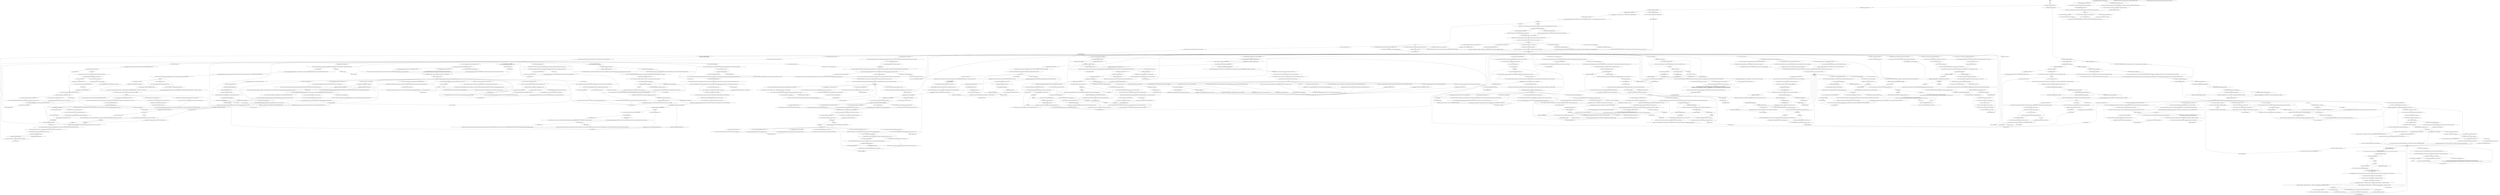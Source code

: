 # ICE / NOID
# Noid dialogue -- happens mostly inside church.
# ==================================================
digraph G {
	  0 [label="START"];
	  1 [label="input"];
	  2 [label="Noid: \"I prefer not to. Both ask the wrong questions. Any spark of light from either one is accidental. Their combined movement's only concern is producing enough pig and wheat for everyone -- the end goal of humanity...\""];
	  3 [label="You: \"I found a radio transceiver.\""];
	  4 [label="Noid: \"So your cop ways came through again. Impressive. Let's see what you got.\""];
	  5 [label="noiddeparthub"];
	  6 [label="You: \"I'm ready now. Let's do this.\""];
	  7 [label="You: Nah, I'm good without it."];
	  8 [label="Jump to: [noiddeparthub]"];
	  9 [label="You: \"Wait, *could* we build a radio transmitter ourselves?\""];
	  10 [label="Noid: \"What, are you some kind of *aquatic cop* now?\""];
	  11 [label="Conceptualization: Nope, nothing. The idea factory is closed until further notice."];
	  12 [label="You: \"Why are you so suspicious about everything?\""];
	  13 [label="Noid: \"It is.\""];
	  14 [label="You: \"Okay. It's a yellow circle -- the human face -- with X-es for eyes and a smile underneath. I think the X-es mean the guy is dead.\""];
	  15 [label="Jump to: [You: \"\"Okay. It's a yellow circle -- the...\"]"];
	  16 [label="Noid: \"The original mistake was assuming that words have more being than bodies. That's what led us astray, far from our true lives. But we may yet find a way back.\""];
	  17 [label="You: \"How would you go about *returning* to this true life?\""];
	  18 [label="You: \"What do you do with all that stuff?\""];
	  19 [label="You: \"You have a whole lot of stuff.\""];
	  20 [label="Egg Head: \"Hard core!\" His friend shouts from behind his mix table, with a smile surpassing your own in wideness, a total moon-face, and eyes full of naive wonderment."];
	  21 [label="You: \"What do you think about this church?\"\n\"Noid -- what do you think about the church?\""];
	  22 [label="Noid: \"Go speak to Andre. I'm just the Noid,\" a strangely dressed young man says without looking up from his toolbox."];
	  23 [label="politics hub come again."];
	  24 [label="Conceptualization: IF YOU FEAR IT, LET IT HAPPEN.KEEP ON DANCING TILL THE WORLD ENDS."];
	  25 [label="Conceptualization: That level of conceptual thinking is not part of your skill set."];
	  26 [label="sayitloudandproud"];
	  27 [label="Shivers: The voice again, more urgent now: 'Nay!'"];
	  28 [label="Noid: The young speedfreak gives you a suspicious look before returning to... whatever he was doing."];
	  29 [label="Noid: \"You'll probably wanna take a minute to get your *gear situation* sorted out.\""];
	  30 [label="You: \"Don't be too hard on Samara, they're all alone in the world. Half of what we know of them is just propaganda.\""];
	  31 [label="You: \"Okay, maybe I'll come back later. [Leave.]"];
	  32 [label="Jump to: [noid end hub]"];
	  33 [label="Noid: \"Suspicious people are esoteric people. We don't go around spilling everything to Johnny Law. They don't call me Noid for nothing.\""];
	  34 [label="You: \"What's it for?\""];
	  35 [label="Noid: \"Like, this is some old world shit the Ubis had heard about... and thought the best way to deal with it was to build a church. Surrounding it. To contain it.\""];
	  36 [label="Jump to: [Noid: \"\"Sure.\" The young man cracks his kn...\"]"];
	  37 [label="You: \"What makes you think Soona's going to fail?\""];
	  38 [label="Noid: \"*Total*. Everything between an ancient concrete cathedral and a glass cube is Dolorianism. This is just a homespun version of it, folksy stuff, early mass production. They made thousands like this. Does that help you out?\""];
	  39 [label="Jump to: [church hub]"];
	  40 [label="ubisuntubihubi"];
	  41 [label="Jump to: [church hub]"];
	  42 [label="Rhetoric: The way he says it, the *false* in false-core is invested with twenty kilotons of disgust."];
	  43 [label="Noid: \"But were you wrong? The Founding Party is okay with everything. Look around.\" He spreads his arms. \"They do not have enough love for the *human crew* to oppose anything anymore. We're on our own.\""];
	  44 [label="Noid: \"You defend her, law-minion.\" He cracks his neck. \"She was a *mass murderer* -- what's up with that?\"\n\"You defend her, law-minion.\" He cracks his neck. \"But you said she was a war criminal? A mass murderer. What's up with that?\""];
	  45 [label="You: \"But she's the innocence of humanism. Humanism seems to be a pretty big deal around here.\""];
	  46 [label="Noid: \"Humanism leads to eating sugar and pigs. Humanism was invented to mass produce billions of humans. Billions of humans can mass produce *hundreds* of billions of pigs.\""];
	  47 [label="Noid: \"No wonder.\" He cracks his neck. \"We have to get rid of it. Dismantle it. Can't dance with a giant *mass murderer* lookin' at you. Not a good look for the club.\""];
	  48 [label="Noid: \"The mass murderer? Why?\""];
	  49 [label="Noid: \"Then that's why. Communism is just a bloodier humanism, if you ask me. Has *her* love all over it.\" He nods up."];
	  50 [label="Noid: The young man shrugs. \"I doubt it. I don't even think the Ubis properly understood it. What it does. But it's what this Soona person is looking for, and trying to measure.\" He nods toward the woman."];
	  51 [label="Noid: \"No, these are just boring, normal, hard core clothes. That...\" he points to your necktie, \"*that's* outlandish.\""];
	  52 [label="Half Light: Scared? Angry? It's hard to say which this man is."];
	  53 [label="You: \"Tell me more about the left-right business.\""];
	  54 [label="Noid: \"Thought I felt a special sine coming off this one. I'll just have Egg pop in a frequency dial here, and we should be set...\""];
	  55 [label="Inland Empire: Whatever it is, it was abandoned for *good* reason. Best to leave some stones unturned..."];
	  56 [label="You: \"What do you mean someone *abandoned* a power source?\""];
	  57 [label="Noid: CheckItemGroup(\"speed\")"];
	  58 [label="CheckItemGroup(\"speed\")", shape=diamond];
	  59 [label="!(CheckItemGroup(\"speed\"))", shape=diamond];
	  60 [label="Electrochemistry: HEIGH-HO, HEIGH-HO, it's off to the races we go!"];
	  61 [label="Conceptualization: This is easy. Antennas are basically just tall things, right?"];
	  62 [label="You: \"Hmm, that's a good point, now that you mention it.\""];
	  63 [label="Noid: \"He's right. All we're missing now is the transceiver itself. Soon as you find one, we'll be all set.\""];
	  64 [label="Noid: IsKimHere()"];
	  65 [label="IsKimHere()", shape=diamond];
	  66 [label="!(IsKimHere())", shape=diamond];
	  67 [label="You: \"I didn't know *Speedfreaks FM* had a concert series.\""];
	  68 [label="You: \"My head is spinning. It's hard to keep up with the times.\""];
	  69 [label="Noid: \"Many non-Occidental cultures share a beat at their heart. Thus, they are closer to true, hard core life. There's just never been enough of them, and they had to rely on some extremely basic percussion.\""];
	  70 [label="fascistplain"];
	  71 [label="You: \"I'm not telling. Let me ask you something else.\""];
	  72 [label="You: \"Let's change the subject."];
	  73 [label="Jump to: [noidpregreethub]"];
	  74 [label="Noid: \"I guess one could write an entire treatise on the thing. But what for?\""];
	  75 [label="Noid: \"Utmost dedication. Thoughts from the spinal cord. It's a potent superlative as well.\""];
	  76 [label="Noid: \"If some want to lead and others want to be led, I think they are welcome to it.\""];
	  77 [label="You: \"I was being sarcastic. This world has its fair share of problems, but it's not like you guys are going to solve them.\""];
	  78 [label="Inland Empire: Whatever this *true life* is, you feel it's the real centrepiece of this mythology."];
	  79 [label="Noid: \"Oh yeah. Sure thing.\""];
	  80 [label="Jump to: [MAINHUB - NOID]"];
	  81 [label="You: \"It's been good working with you... gentlemen.\""];
	  82 [label="Untitled hub"];
	  83 [label="Noid: \"You sure that's a good idea? Those are some serious frequencies you want to mess with...\""];
	  84 [label="Noid: IsTaskActive(\"TASK.find_technical_expertise\")--[[ Variable[ ]]"];
	  85 [label="IsTaskActive(\"TASK.find_technical_expertise\")--[[ Variable[ ]]", shape=diamond];
	  86 [label="!(IsTaskActive(\"TASK.find_technical_expertise\")--[[ Variable[ ]])", shape=diamond];
	  87 [label="Jump to: [noid end hub]"];
	  88 [label="repurposehub"];
	  89 [label="Noid: Variable[\"ice.andre_greeting_done\"]"];
	  90 [label="Variable[\"ice.andre_greeting_done\"]", shape=diamond];
	  91 [label="!(Variable[\"ice.andre_greeting_done\"])", shape=diamond];
	  92 [label="church greet hub"];
	  93 [label="You: \"Cool. You're Noid right? Do you have a moment to talk?\""];
	  94 [label="Kim Kitsuragi: \"Okay.\" The lieutenant keeps it laconic."];
	  95 [label="You: \"How old do you think the church is?\"\n\"How old do you think this church is -- over 300 years?\""];
	  96 [label="You: I don't wanna sound like an art guy."];
	  97 [label="Noid: Variable[\"church.noid_blackc_concept_ubidolorianism\"]"];
	  98 [label="Variable[\"church.noid_blackc_concept_ubidolorianism\"]", shape=diamond];
	  99 [label="!(Variable[\"church.noid_blackc_concept_ubidolorianism\"])", shape=diamond];
	  100 [label="Noid: \"End of quote. This is a high-quality carcass.\" He kicks the floorboard. \"The power of anodic beats and hard bass is needed to reanimate it.\""];
	  101 [label="Noid: \"This religion of History is false-core. It has collapsed.\""];
	  102 [label="Noid: \"It's a necessity. All large human gatherings are narcotic. It's just the way of the spinal cord.\""];
	  103 [label="You: \"You're not going to ask me how I knew?\""];
	  104 [label="You: \"You wanted to get inside the church and now you don't like the stained-glass window.\""];
	  105 [label="You: \"I wanted to talk some more about this place.\""];
	  106 [label="You: \"Isn't she supposed to be an embodiment of the World Spirit?\""];
	  107 [label="You: \"I am.\""];
	  108 [label="Rhetoric: What a strange choice of words..."];
	  109 [label="Noid: \"Ha!\" The young man stretches his ribcage made of suspenders. \"I like this theory of yours, cop-man. This one I like...\" He nods. \"She was not human. Not really. She was an operator, playing life like a game...\""];
	  110 [label="Noid: \"Hard to say, cop-man. Sines in here are distinctly *wild*. Gonna take a while before everything's properly *synced*...\""];
	  111 [label="You: \"The crab-man?\""];
	  112 [label="You: \"Oh, right. Crab-man, got it.\""];
	  113 [label="Noid: \"Have you been listening to what Egg's been saying? Love is *hard core* man, and a mother's love is the hardest core of all...\""];
	  114 [label="Jump to: [MAINHUB - NOID]"];
	  115 [label="avoidthenoidhub"];
	  116 [label="Noid: \"I know, it's completely mental, but someone drove a *perfectly good* Coupris MC straight into the bay. Carriage is totalled, but luckily the engine on the back is still working...\""];
	  117 [label="Noid: \"Right, that's your call then.\""];
	  118 [label="Electrochemistry: *Now* he's playing your tune! Better make sure you're ready to blast while circuit-bending!"];
	  119 [label="Electrochemistry: The speed is to get you through the tedious *detail-oriented* parts of the work. Maybe this freak will spot you some?"];
	  120 [label="Egg Head: \"MEGA-LOW FREQUENCY! Waves so long the ionosphere can't hold them!\""];
	  121 [label="Noid: IsKimHere()"];
	  122 [label="IsKimHere()", shape=diamond];
	  123 [label="!(IsKimHere())", shape=diamond];
	  124 [label="You: \"Ours will be the first!\""];
	  125 [label="You: \"Hmmm, maybe not.\""];
	  126 [label="Jump to: [MAINHUB - NOID]"];
	  127 [label="You: Turn to face the bay."];
	  128 [label="Noid: \"Huh. Sounds like Egg's saying you could use some spare cables to rig up the stalled motor lorries and increase the wavelength...\""];
	  129 [label="Interfacing: Effectively transforming the entire roundabout into a single, fractal antenna."];
	  130 [label="Noid: \"Pretty hard core, but maybe it would be better to go with something more positive?\""];
	  131 [label="You: \"Alright, I guess I need to find one of these transceivers then.\" (Conclude.)"];
	  132 [label="Suggestion: The one with the bleached hair is not really pulling rank on his friend here. He's just trying to create the impression of himself as a reasonable, moderate leader figure."];
	  133 [label="You: \"I think we've exhausted the subject for now.\""];
	  134 [label="Jump to: [MAINHUB - NOID]"];
	  135 [label="You: \"Fair enough. Just making an observation.\""];
	  136 [label="Suggestion: Maybe you should just stand there, watch him rattle his toolbox. Get to know *his* 'sine.'"];
	  137 [label="Noid: \"I suck at socializing, man. If you go speak to Andre, I'll have time to *tune in*. Get a reading on your *sine*.\" Before he's finished talking, he's already turned back to his tools."];
	  138 [label="Noid: \"Good, good.\" He likes what he's hearing. \"What did you want to know?\""];
	  139 [label="Electrochemistry: Or drugged out of his mind, come to think of it."];
	  140 [label="Noid: He shrugs. \"They're hard core.\""];
	  141 [label="Jump to: [noid end hub]"];
	  142 [label="You: Say nothing."];
	  143 [label="Noid: CheckEquipped(\"neck_tie\")"];
	  144 [label="CheckEquipped(\"neck_tie\")", shape=diamond];
	  145 [label="!(CheckEquipped(\"neck_tie\"))", shape=diamond];
	  146 [label="Noid: Variable[\"TASK.sync_the_sines\"]"];
	  147 [label="Variable[\"TASK.sync_the_sines\"]", shape=diamond];
	  148 [label="!(Variable[\"TASK.sync_the_sines\"])", shape=diamond];
	  149 [label="Andre: \"Acele's right. He's one of us now.\""];
	  150 [label="Acele: \"Good luck, guys.\""];
	  151 [label="Noid: \"Maybe, if you want to pay money like some kind of... money lord. Yeah, pawnshop could have one.\""];
	  152 [label="You: \"A radio transceiver. Cool. I've got this. I've seen *plenty* of those lying around.\""];
	  153 [label="Noid: Variable[\"ice.noid_pregreeting_done\"]"];
	  154 [label="Variable[\"ice.noid_pregreeting_done\"]", shape=diamond];
	  155 [label="!(Variable[\"ice.noid_pregreeting_done\"])", shape=diamond];
	  156 [label="Shivers: The wood creaks as a gale blows by outside. Dust particles fall through the darkness, settling down on the age-bleached floor boards. The structure does not feel particularly durable."];
	  157 [label="Noid: \"Sure.\" The young man cracks his knuckles."];
	  158 [label="Noid: \"Anodic music will *definitely* contain whatever we're dealing with.\" His words echo in the chamber..."];
	  159 [label="Jump to: [church hub]"];
	  160 [label="Acele: Acele using her contact mic to listen to a tree, underwater."];
	  161 [label="Noid: \"A cop who's into building critique.\" He taps a floorboard. \"Okay then. This is folk Dolorianism, lawmongerer. It's a subset of early *Dolorian* architecture.\""];
	  162 [label="Noid: The church creaks in response. The speedfreak is too busy listening to it with a suspicious expression to say anything."];
	  163 [label="You: \"How are you settling in?\""];
	  164 [label="FALSECORE"];
	  165 [label="Noid: \"*I* only said: *Unity*. One word. Figures of authority always misquote you.\" He points to his friends."];
	  166 [label="Noid: \"Andre doesn't care about the Ecclesiastes. He just wants the operation to run smoothly. And Egg is a demi-beast. You shouldn't listen to what people say, you should listen to what they are.\""];
	  167 [label="Noid: Variable[\"church.noid_emp_kim_hard_core\"]"];
	  168 [label="Variable[\"church.noid_emp_kim_hard_core\"]", shape=diamond];
	  169 [label="!(Variable[\"church.noid_emp_kim_hard_core\"])", shape=diamond];
	  170 [label="Rhetoric: This speedfreak does not quite understand the sudden escalation of emotion in that argument, but he agrees nonetheless."];
	  171 [label="Noid: \"Anyway, he's been giving me kind of a *psychic rundown* of this place...\""];
	  172 [label="You: \"You mean all his *Mother's love* stuff isn't too *spooky* for you?\""];
	  173 [label="You: \"You mean all his *sobriety* stuff isn't too *restrictive* for you?\""];
	  174 [label="Noid: Variable[\"auto.visited_landsend\"]"];
	  175 [label="Variable[\"auto.visited_landsend\"]", shape=diamond];
	  176 [label="!(Variable[\"auto.visited_landsend\"])", shape=diamond];
	  177 [label="You: Come up with a site for a mega-longwave radio antenna."];
	  178 [label="You: Variable[\"ice.noid_concept_wc_success\"]"];
	  179 [label="Variable[\"ice.noid_concept_wc_success\"]", shape=diamond];
	  180 [label="!(Variable[\"ice.noid_concept_wc_success\"])", shape=diamond];
	  181 [label="Shivers: The wind pushes a piece of tare across the cracked tiles. From the north comes the malicious laughter of two children..."];
	  182 [label="Noid: Variable[\"ice.noid_concept_success_counter\"] == 2"];
	  183 [label="Variable[\"ice.noid_concept_success_counter\"] == 2", shape=diamond];
	  184 [label="!(Variable[\"ice.noid_concept_success_counter\"] == 2)", shape=diamond];
	  185 [label="Kim Kitsuragi: \"I highly doubt that. When I crank the volume on my DynaWave, it's like you're in the front row at the National Concert Hall.\""];
	  186 [label="You: \"It's super stupid, that's what it is. I think it reminded me of myself.\""];
	  187 [label="You: \"That was vague. Dedication, something else, superlative...\""];
	  188 [label="Jump to: [noiz hub]"];
	  189 [label="Noid: \"A life is true if it's free from fear and internal division among oneself. And others -- mankind has seeds of greatness in it. A germinal will come, a return to trueness. It will be hard core.\""];
	  190 [label="Noid: \"Beats and bright lights to shatter falsehoods. Nerve impulses for the collective body. We are very much alike in basic structure. A hard enough beat would awaken everyone to a truer calling -- in unity!\""];
	  191 [label="Noid: It's a bit hypnotizing if you look at it long enough."];
	  192 [label="Noid: He thinks. \"Or maybe he's not dead, maybe he's just really ecstatic about the beats.\""];
	  193 [label="Noid: \"Or drunk, or in a clinical coma, or glad to be dead, but those versions suck.\""];
	  194 [label="You: Thinking of cornering the moves market. They won't know what hit 'em."];
	  195 [label="Noid: Variable[\"TASK.make_the_music_harder_core_done\"]"];
	  196 [label="Variable[\"TASK.make_the_music_harder_core_done\"]", shape=diamond];
	  197 [label="!(Variable[\"TASK.make_the_music_harder_core_done\"])", shape=diamond];
	  198 [label="Noid: Variable[\"ice.noid_wc_shivers_nay\"]"];
	  199 [label="Variable[\"ice.noid_wc_shivers_nay\"]", shape=diamond];
	  200 [label="!(Variable[\"ice.noid_wc_shivers_nay\"])", shape=diamond];
	  201 [label="Noid: \"Hmm, some equipment from harbour could work. Worth the leg-work, at least.\""];
	  202 [label="You: \"The supra-natural... so you think it's real, that it actually exists?\" (Proceed.)\n\"I'm privy to the supra-natural arts. You a believer too?\" (Proceed.)"];
	  203 [label="Andre: The would-be leader is cutting some futuristic shapes on the floor, sweating profusely."];
	  204 [label="nokim"];
	  205 [label="Kim Kitsuragi: \"Okay.\" The lieutenant keeps it laconic."];
	  206 [label="Jump to: [MAINHUB - NOID]"];
	  207 [label="You: \"But you guys said the Ecclesiastes were all about love and hard core -- before, remember?\""];
	  208 [label="You: I don't need to be a narc."];
	  209 [label="Electrochemistry: Your pleasure response was more like... just wondering if he has any?"];
	  210 [label="You: Say nothing, stare grimly into the distance."];
	  211 [label="Noid: The speedfreak looks the same way. It is dark there, in the back of the church. For a moment the music echoes strangely."];
	  212 [label="Noid: \"I suck at socializing, man. Even now our sine synchronization is way off. But I'll see what I can do.\" He continues to rearrange his tools."];
	  213 [label="You: \"Good to know. Tell me something else.\""];
	  214 [label="You: \"That's it?\""];
	  215 [label="Conceptualization: Interesting. He wants you to *describe* it, though he already knows what it looks like."];
	  216 [label="Noid: \"Didn't know cops made that kind of lucre. This is a brilliant piece of equipment. Maybe even *too* brilliant. Feels out of step with our whole operation...\""];
	  217 [label="Noid: \"So any cop-prep you've got to do, you do it now. We'll wait if we have to.\""];
	  218 [label="Logic: That 'maniac' is obviously you, which makes the 'power source' your half-sunken Coupris 40."];
	  219 [label="Noid: \"Here, you'll like this. It's got a little straw and everything so you can slurp while you work.\""];
	  220 [label="Kim Kitsuragi: \"Back across the waterlock. At least we're getting our *exercise* in today.\""];
	  221 [label="Kim Kitsuragi: \"Not even the RCM has access to that kind of equipment. The Coalition is extremely possessive of its frequency bands.\""];
	  222 [label="Egg Head: \"TWO WAVES, ONE SHORE. WAVE LOVE. YEAAAGH!\""];
	  223 [label="Conceptualization: Your thinking about this has gotten way too rigid. Time to flip the whole *antenna paradigm* on its head."];
	  224 [label="Noid: Variable[\"ice.noid_wc_success_interfacing\"]"];
	  225 [label="Variable[\"ice.noid_wc_success_interfacing\"]", shape=diamond];
	  226 [label="!(Variable[\"ice.noid_wc_success_interfacing\"])", shape=diamond];
	  227 [label="You: \"We shall call it: The Herald of Destruction.\""];
	  228 [label="You: \"On second thought, this is childish. I'm just going to look for a regular radio.\""];
	  229 [label="Noid: \"A cop-on-cop challenge, not bad. Let's see what you come up with... Though I have to say, cop cars and lorries usually pack the best equipment in town.\""];
	  230 [label="Noid: He shrugs. \"It's your transmission. A regular old transceiver should work fine, it just won't be as *hard core*, you know...\""];
	  231 [label="Noid: \"So you had a talk with Andre, and now you want to discuss things with Noid? Good.\" Skin shows through the holes in the speedfreak's too-large sweater. In front of him -- an open toolbox full of carpentry tools and parts."];
	  232 [label="Noid: Noid shakes to the beat. There are no tools in his hands at the moment. He appears to ignore you."];
	  233 [label="Noid: \"Piss off, Andre, me and Mr. Cop are trying to discuss art.\""];
	  234 [label="Noid: \"It's just a style, you know?\""];
	  235 [label="You: \"And what are the *most* suspicious things?\""];
	  236 [label="You: \"I should have known! You're taking after the kipts, that's why you're so wacky!\""];
	  237 [label="Noid: \"I have all kinds of screws.\" He holds up a handful."];
	  238 [label="You: \"And what does it mean? Why is the dead guy smiling?\"\n\"Okay... what does it mean?\""];
	  239 [label="You: \"What makes the sticker so modern?\""];
	  240 [label="Noid: \"Simplicity was brought to us by classical Solaist modernism, but that was a *tasteful*, harmonious simplicity, right?\""];
	  241 [label="Noid: Variable[\"ice.noid_doubted_sinc\"]"];
	  242 [label="Variable[\"ice.noid_doubted_sinc\"]", shape=diamond];
	  243 [label="!(Variable[\"ice.noid_doubted_sinc\"])", shape=diamond];
	  244 [label="You: I am the law."];
	  245 [label="You: \"I've got my own case to worry about, but if I have time, I'll be back.\""];
	  246 [label="Inland Empire: Just a moment. That voice isn't human, and it's not saying 'Nay!' -- It's saying 'N-n-n-neigh!'"];
	  247 [label="Shivers: From behind you, a low, spectral voice whispers: 'Nay.'"];
	  248 [label="Jump to: [noid WC success]"];
	  249 [label="Empathy: This young speedfreak seems to know a lot about 'sines'... could he have the technical skill you're looking for?"];
	  250 [label="Noid: \"Exactly. You could buy one, you could steal one...\""];
	  251 [label="Encyclopedia: The People's Republic of Samara (SRV) is a product of Revachol's sister revolution on the isola of Graad. It's known as a severely degenerated rogue state."];
	  252 [label="You: \"Does this mean... we need sine matching?\""];
	  253 [label="Noid: \"I can see that. Further sine-matching would do good for us. One way to achieve sine-synchronicity would be by getting us into the *church*.\""];
	  254 [label="Noid: \"Encasement. Confinement. Of something they were afraid of. Something new and unheard of on the isola.\" He looks up, into the darkness  beyond the beams. \"I think that's what the crab-man is experiencing when he climbs around upstairs...\""];
	  255 [label="Noid: \"It'll be fruitless, though. She won't be able to measure it. People like that always want to measure everything, all those things they really can't.\""];
	  256 [label="You: \"This building seems... less than structurally sound.\""];
	  257 [label="Noid: Noid: \"...\""];
	  258 [label="Kim Kitsuragi: \"Okay.\" The lieutenant keeps it laconic."];
	  259 [label="You: \"You say that as a carpenter yourself?\""];
	  260 [label="You: \"What did you mean by *dead bodies*?\""];
	  261 [label="Noid: \"Good catch, Art Cop.\" He crosses his arms. \"The herdsmen of the Ubi Sunt? islands came here on the first boats. Their flowery version of Dolorianism could be what we're standing in.\""];
	  262 [label="Noid: \"*Anodic* dance music,\" he nods. \"Regular dance music wasn't hard enough. And yes, I do.\""];
	  263 [label="Electrochemistry: You know what this kind of stuff goes well with?"];
	  264 [label="Noid: \"The supercharged humanism that the innocentic system has been feeding us, on giant city squares? That's not a drug? The sugar and wheat it feeds us is healthy?\""];
	  265 [label="Noid: Variable[\"church.noid_auth_its_a_lie\"]"];
	  266 [label="Variable[\"church.noid_auth_its_a_lie\"]", shape=diamond];
	  267 [label="!(Variable[\"church.noid_auth_its_a_lie\"])", shape=diamond];
	  268 [label="Authority: Mewling wimp! Pathetic..."];
	  269 [label="You: \"It's anything but *soft* core. It's terrifying.\""];
	  270 [label="Inland Empire: But you don't like that, you liar. You like this one, the softness of her core is dear to you..."];
	  271 [label="You: \"No.\" (Lie.)"];
	  272 [label="Noid: \"There is. She is a party-repellent and must be taken down before we can begin partying in here.\""];
	  273 [label="You: \"I don't know what you're talking about. I have thousands of fans. I am surrounded by love and support all the time.\""];
	  274 [label="Noid: \"Fame is a false existence. It doesn't happen inside the *head*.\" He nods mysteriously, then lets go of the suspenders and they hit his chest with a slap."];
	  275 [label="Noid: \"Talking to him, I realized that sobriety can be pretty *hard core*, too. I gotta respect it...\""];
	  276 [label="Jump to: [MAINHUB - NOID]"];
	  277 [label="You: \"What's suspicious about the production of pork and wheat?\""];
	  278 [label="Jump to: [noiddeparthub]"];
	  279 [label="Noid: Variable[\"character.habit_speed\"]"];
	  280 [label="Variable[\"character.habit_speed\"]", shape=diamond];
	  281 [label="!(Variable[\"character.habit_speed\"])", shape=diamond];
	  282 [label="You: \"Turn 'up'? You mean, like, north?\""];
	  283 [label="Conceptualization: That's fine. You're just getting warmed up. Your next idea will *definitely* be better."];
	  284 [label="Noid: Variable[\"TASK.open_gary_door_done\"]"];
	  285 [label="Variable[\"TASK.open_gary_door_done\"]", shape=diamond];
	  286 [label="!(Variable[\"TASK.open_gary_door_done\"])", shape=diamond];
	  287 [label="Noid: IsKimHere()"];
	  288 [label="IsKimHere()", shape=diamond];
	  289 [label="!(IsKimHere())", shape=diamond];
	  290 [label="Egg Head: \"YEEEAGH! Connect the centaur to the lorries, unite the whole roundabout in hard core waves!\""];
	  291 [label="Egg Head: \"We have the amps, we have the cables! We're almost ready! Yeeeagh!\""];
	  292 [label="You: \"Where am I supposed to find a radio transceiver?\""];
	  293 [label="Jump to: [noiz hub]"];
	  294 [label="Noid: \"A sticker... you mean the yellow one? Can you describe it to me?\""];
	  295 [label="You: \"Why describe it, if you already know what I mean?"];
	  296 [label="You: \"Yeah, you should be more respectful.\""];
	  297 [label="You: \"Does this mean you are mentally ill?\""];
	  298 [label="Noid: \"I'd have a whole lot more stuff if I had a place where I could keep that stuff.\""];
	  299 [label="nonoid"];
	  300 [label="Jump to: [MAINHUB - NOID]"];
	  301 [label="Jump to: [politics hub come again.]"];
	  302 [label="Noid: \"It's our only shit.\" He shrugs. \"We should make better use of not being animals -- or cereal grain -- ourselves.\""];
	  303 [label="Noid: \"Precisely! The status quo doesn't need to be loved.\""];
	  304 [label="Conceptualization: Yeah, you should even try to put moves inside your moves."];
	  305 [label="Jump to: [noid end hub]"];
	  306 [label="Empathy: This young speedfreak seems to know a lot about 'sines'... could he be the techno-tinkerer you're looking for?"];
	  307 [label="Noid: \"Three-hundred and twenty years. A little more. The first settlers built it, plus six more like it. On the coast here. Was one of the first things they did, must've been really scared of something. I understand...\""];
	  308 [label="Noid: \"Alone on an uninhabited archipelago, forced to face themselves and nature. Pre-industrial quantities of solitude. The sea. Perhaps something more... fundamental.\""];
	  309 [label="You: \"Yeah, enough architecture.\""];
	  310 [label="Noid: \"A Seraise man, who lived a long time ago. An ancient hard core brother.\""];
	  311 [label="You: \"And you propose dance music will supplant this system?\""];
	  312 [label="Noid: Variable[\"church.noid_elchem_what_goes_well\"]"];
	  313 [label="Variable[\"church.noid_elchem_what_goes_well\"]", shape=diamond];
	  314 [label="!(Variable[\"church.noid_elchem_what_goes_well\"])", shape=diamond];
	  315 [label="Noid: \"All large human gatherings are narcotic. Ask any such undertaking in history -- this included.\" He nods toward a human-shaped pillar nearby. \"Chemistry is true to its word.\""];
	  316 [label="Kim Kitsuragi: \"Forget it.\" He waves his hand. \"It would become an imbecilic discussion. You two continue. It's more *hard core* that way.\""];
	  317 [label="Rhetoric: It *does* feel good to say it. Maybe the speedfreaks are on to something?"];
	  318 [label="Noid: \"She liked games. Her legacy, the thing we're living, isn't *real* life. It's a strategy for some kind of victory. Against a long-dead opponent. But -- yo -- I'm only the Noid. What do I know?\""];
	  319 [label="You: \"Yeah, but, like, who *isn't* accused of being a mass murderer these days?\""];
	  320 [label="Volition: Well -- you shouldn't. You shouldn't come back to this anymore. Stop talking about it, please."];
	  321 [label="Noid: \"Ha!\" The young man stretches his ribcage made of suspenders. \"I like this question, cop-man. She did not live the life of a human. She lived like someone who is playing a game. The life of an operator...\""];
	  322 [label="Noid: \"Uhm, yes.\" He lets go of the suspenders and they hit his chest with a slap."];
	  323 [label="Noid: \"Yeah. Gotta compare, see if we can align.\""];
	  324 [label="You: \"Eight legs, walks upside down on the ceiling, spins webs sometimes...\""];
	  325 [label="Noid: Variable[\"ice.noid_sticker_described\"]"];
	  326 [label="Variable[\"ice.noid_sticker_described\"]", shape=diamond];
	  327 [label="!(Variable[\"ice.noid_sticker_described\"])", shape=diamond];
	  328 [label="Noid: \"We are all the same. Same eyes, same smiles, same death.\""];
	  329 [label="Noid: \"Good call, not exposing yourself to stuff like that.\""];
	  330 [label="Noid: \"Alright, lawfarer, we're ready to do this. I have to warn you, though, once we commit, there's no stopping until we've seen it *all the way through*. No pauses, no second-chances. This is our shot. You got it?\""];
	  331 [label="Noid: \"All I have to do is run a cable from the engine up the centaur-man's memorial. It won't last forever, but it should buy us enough time to get you synced up with the Big Bad.\""];
	  332 [label="Noid: Variable[\"ice.noid_electro_speed_circuit\"]"];
	  333 [label="Variable[\"ice.noid_electro_speed_circuit\"]", shape=diamond];
	  334 [label="!(Variable[\"ice.noid_electro_speed_circuit\"])", shape=diamond];
	  335 [label="You: \"Not really, no.\""];
	  336 [label="Noid: \"This is a major setback. We're going to have to find some *other* way to generate those mega-long waves.\""];
	  337 [label="Rhetoric: He's being uncharacteristically polite. He means they don't make *any* pinewood antennas. Because it's such an obviously bad idea, you see."];
	  338 [label="Kim Kitsuragi: \"Yes, you two have grown *quite* close over the last few days. Always doing little *errands* for each other.\""];
	  339 [label="You: Turn to face the traffic circle."];
	  340 [label="Conceptualization: Your eye follows the tiles west. You see a bench and a few twisted, pitiful trees. Then, just water..."];
	  341 [label="Conceptualization: Beyond the unkempt backyard rises a monstrous assemblage of concrete, plaster, and corrugated sheet metal..."];
	  342 [label="Noid: \"Which would pretty much make the whole roundabout one giant antenna.\""];
	  343 [label="You: \"Alright, Kim, challenge accepted.\""];
	  344 [label="Noid: \"It's good you talked to Andre first. Gave me time to get a reading on your *sine*. Can't really talk to people before you get a reading.\" He runs his hand through his hair, which is combed back in mock seriousness, and continues to fiddle with some gears."];
	  345 [label="Noid: \"Oh wow! Right on your cop ledger! You like it?\""];
	  346 [label="Jump to: [Noid: \"\"Oh wow! Right on your cop ledger!...\"]"];
	  347 [label="Noid: \"Oh, it'd be easier to list stuff I'm not suspicious of. I'm not suspicious of sound and colour. Mechanics and chemistry also have a trueness about them. Most anything else deceives. Wants to steal your life away.\""];
	  348 [label="You: \"That's ridiculous.\""];
	  349 [label="Composure: Noid is a bit disappointed it's *just* cool."];
	  350 [label="Noid: The contents of the young man's toolbox are organized in a neat, yet eclectic manner. He is constantly checking out the various tools and parts and rearranging them slightly..."];
	  351 [label="Conceptualization: Aggressive. Monotonous... but also somehow sacral. Primitive, yet futuristic, like a machine man. Nothing exists, but the here and now. All are one, one purpose... All you've managed is a list. The parts don't form a whole."];
	  352 [label="Noid: \"Nope. Politics is an inert complex of daily corruption and inane thinkpieces. The real paradigm is economic and it concerns pig and wheat.\""];
	  353 [label="Logic: He can't help but doubt your sincerity in this matter. There is no other way -- you are a police officer."];
	  354 [label="logicinthehouse"];
	  355 [label="Noid: Variable[\"church.concthinking\"]"];
	  356 [label="Variable[\"church.concthinking\"]", shape=diamond];
	  357 [label="!(Variable[\"church.concthinking\"])", shape=diamond];
	  358 [label="You: Better not mention it."];
	  359 [label="You: \"I would never let my hardcore brothers down.\""];
	  360 [label="Noid: \"No need to fake it, we know you're still a cop at heart...\""];
	  361 [label="Noid: \"Besides, our own sines aren't even synced yet. So how am I supposed to get *you* synced up with the Big Bad? It doesn't make any sense, law-lover.\""];
	  362 [label="Noid: Variable[\"ice.noid_empathy_tinkerer_said\"]"];
	  363 [label="Variable[\"ice.noid_empathy_tinkerer_said\"]", shape=diamond];
	  364 [label="!(Variable[\"ice.noid_empathy_tinkerer_said\"])", shape=diamond];
	  365 [label="You: \"Do you think the pawnshop will have one?\""];
	  366 [label="Noid: He cringes. \"Weird stuff. Specialized. There was a data processor and some sort of long-wave machinery.\""];
	  367 [label="Noid: \"The hard core aesthetic is esoteric. It is not meant to be discussed with the law at this moment.\" He picks up some sort of a widget."];
	  368 [label="Noid: Variable[\"ice.noid_church_greeting_done\"]"];
	  369 [label="Variable[\"ice.noid_church_greeting_done\"]", shape=diamond];
	  370 [label="!(Variable[\"ice.noid_church_greeting_done\"])", shape=diamond];
	  371 [label="Noid: \"The crab-man's been lurking here for a while. He's experienced things. Things that give off *bad sines*. As far as we can tell, the Ubis built this place about three hundred and twenty years ago as a sarcophagus.\""];
	  372 [label="Noid: \"Between you and me -- I don't know if you've noticed this about me... I'm a little *suspicious* of authority. But you -- you really came through for the hard core underground.\""];
	  373 [label="Noid: The young man gives you an uncharacteristic smile as you're turning to leave."];
	  374 [label="Noid: He shakes his head. \"I don't say much anything as a carpenter anymore. They tried to make me into a reckoner and a leveller. Made me a bit manic, y'know?\""];
	  375 [label="Noid: \"Like that woman there,\" he nods toward the stained glass window. \"Vertical, thin, white, a false image of grandeur. The source of the system is up there, you're at the bottom. They really dug that power vertical.\""];
	  376 [label="Noid: \"They had sensed that she could no longer see them and that she wasn't *like* them anymore. What they loved in their mother wasn't her body, but whatever it was that made her body live.\""];
	  377 [label="You: \"What you're saying is: religion has stopped being *hard core*?\""];
	  378 [label="Noid: \"I don't.\" He looks over his shoulder. \"Fucker giving me the evil eye.\""];
	  379 [label="You: \"That's Her Innocence Dolores Dei, mind your words.\""];
	  380 [label="You: \"Let's talk about that glasswork again.\"\n\"Let's talk about the glasswork again. I've been thinking about her...\""];
	  381 [label="Noid: \"This Arno van Eyck track is an organ. The carpentry and glass-cutting that built this house are also organs. She's a thief if you ask me. An organ thief. All innocences are.\""];
	  382 [label="Jump to: [church hub]"];
	  383 [label="Jump to: [dolorianhub]"];
	  384 [label="Noid: Variable[\"ice.noid_drugged\"]  or  IsTHCPresent(\"communist\")  or  IsTHCPresent(\"revacholian_nationhood\")  or  IsTHCPresent(\"ultraliberal\")"];
	  385 [label="Variable[\"ice.noid_drugged\"]  or  IsTHCPresent(\"communist\")  or  IsTHCPresent(\"revacholian_nationhood\")  or  IsTHCPresent(\"ultraliberal\")", shape=diamond];
	  386 [label="!(Variable[\"ice.noid_drugged\"]  or  IsTHCPresent(\"communist\")  or  IsTHCPresent(\"revacholian_nationhood\")  or  IsTHCPresent(\"ultraliberal\"))", shape=diamond];
	  387 [label="You: \"Okay then.\""];
	  388 [label="Noid: \"No, it's just a vest of suspenders made to resemble a human rib cage. Plus some lady-clothes to piss off the sex-system.\" He points to your tie. \"Now tell me about that hard core necktie. It's fucking primal.\""];
	  389 [label="You: (Look at your tie suspiciously.) \"What's so hard core about it?\""];
	  390 [label="Inland Empire: This is a good, dangerous line of questioning. You should prod him on!"];
	  391 [label="Noid: \"That explains why it was covered in cop colours. Whole thing's totalled, but lucky for us the engine on the back is still perfectly good...\""];
	  392 [label="Egg Head: \"MUCH LOVE TO MY HARD CORE ANTENNA BROTHERS!\""];
	  393 [label="You: \"Wait, before I go -- where is this relay tower exactly?\""];
	  394 [label="You: \"Let's just say I have an *extremely* wealthy patron.\""];
	  395 [label="Conceptualization: Hmmm, this really didn't seem like it was going to be that hard. We'll just have to try again..."];
	  396 [label="Kim Kitsuragi: \"Something tells me Ms. Messier would be *less than thrilled* to hear you'd like to commandeer her boat so you can talk to a Coalition warship.\""];
	  397 [label="Kim Kitsuragi: \"Joke all you want, detective. Whatever radio you manage to scrounge up won't lay a *finger* on my set-up.\""];
	  398 [label="Noid: \"Anyhow, what was the sticker like?\""];
	  399 [label="Noid: \"That's a pretty hard core coincidence, don't you think?\""];
	  400 [label="You: \"So you're advocating a noise-based society?\""];
	  401 [label="Noid: Variable[\"ice.noid_protorave_aesthetic_conceptualization_done\"]"];
	  402 [label="Variable[\"ice.noid_protorave_aesthetic_conceptualization_done\"]", shape=diamond];
	  403 [label="!(Variable[\"ice.noid_protorave_aesthetic_conceptualization_done\"])", shape=diamond];
	  404 [label="Noid: \"Well, hard core is not tasteful or outwardly harmonious. It's a warning shot: 'This will be dangerous.' The echo of man's loss, haunting him.\""];
	  405 [label="Noid: \"Na... huh. Still strongly out of sync. Stage gamma dis-alignment.\""];
	  406 [label="You: Long live the world that gave shape to hard core to complete itself! A true heir to Dolorian values. Three-and-a-half centuries and the gift still keeps on giving."];
	  407 [label="You: I've got the money, I've got the place/ You've got the figure, you've got the face/ Let's get together, we're jumping all over the world!"];
	  408 [label="You: I'm thinking of wearing sports apparel as my hard core getup to maximize the mobility of limbs."];
	  409 [label="Jump to: [noid WC success]"];
	  410 [label="Noid: Variable[\"ice.noid_wc_shivers_nay\"]"];
	  411 [label="Variable[\"ice.noid_wc_shivers_nay\"]", shape=diamond];
	  412 [label="!(Variable[\"ice.noid_wc_shivers_nay\"])", shape=diamond];
	  413 [label="Interfacing: You really should look into this totalled MC when you have a chance. Seems important..."];
	  414 [label="Jump to: [kimnoidradiohub]"];
	  415 [label="Reaction Speed: *Lorries*, huh? You could check out the abandoned one by the roundabout..."];
	  416 [label="Jump to: [MAINHUB - NOID]"];
	  417 [label="Noid: \"Wires going into water. Gives off a spy sine, or some fucked up Samaran science sine... you know, the kind that goes head first into the supra-natural.\""];
	  418 [label="Noid: He shrugs. \"I don't know. Maybe. Maybe not. It's not a thing we can answer, cop-man. Even I have limits -- I'm a limited-psy person.\""];
	  419 [label="Noid: Variable[\"ice.noid_paradigm\"]"];
	  420 [label="Variable[\"ice.noid_paradigm\"]", shape=diamond];
	  421 [label="!(Variable[\"ice.noid_paradigm\"])", shape=diamond];
	  422 [label="You: \"That's me. A friend and an ally to the hard core underground. Have a moment to talk?\""];
	  423 [label="Esprit de Corps: What he means is: You're right, actually. The tent was a safety hazard and this place was deserted anyway."];
	  424 [label="Noid: \"Okay,\" he nods."];
	  425 [label="You: \"How do you like the glasswork?\" (Point to the stained-glass window.)"];
	  426 [label="Jump to: [FALSECORE]"];
	  427 [label="You: That wouldn't be cool. I want to be cool."];
	  428 [label="Andre: \"Mellow, man! Mellow!\" yells his friend. \"No one's a mass murderer, this is a house of *love!*\""];
	  429 [label="Noid: \"I didn't know it was in here.\" He cracks his neck. \"We have to get rid of it. Dismantle it. Can't dance with a giant *mass murderer* lookin' at you. Not a good look for the club.\""];
	  430 [label="Jump to: [Noid: \"\"Sure.\" The young man cracks his kn...\"]"];
	  431 [label="Jump to: [dolorianhub]"];
	  432 [label="You: \"But she's pretty.\""];
	  433 [label="Jump to: [dolorianhub]"];
	  434 [label="You: \"Are they? They look outlandish.\""];
	  435 [label="Noid: \"I don't have a top ten list of things I'm most suspicious of. But if I *had* one, the left-right complex would be number one. Number two would be their sole accomplishment -- the pig/wheat paradigm.\""];
	  436 [label="You: \"Someone was using this to coordinate a drug smuggling operation.\" (Use the highly advanced transceiver.)"];
	  437 [label="You: \"Yeah, I should get some things in order first.\""];
	  438 [label="Noid: Variable[\"ice.noid_electro_speed_spot\"]"];
	  439 [label="Variable[\"ice.noid_electro_speed_spot\"]", shape=diamond];
	  440 [label="!(Variable[\"ice.noid_electro_speed_spot\"])", shape=diamond];
	  441 [label="You: \"What about the radio relay tower at Land's End? Is that serious enough?\""];
	  442 [label="You: \"The radio relay tower is in bad shape. I don't think we can use it to reach Archer.\""];
	  443 [label="Jump to: [MAINHUB - NOID]"];
	  444 [label="Noid: \"If that's the case, though, not sure I want to get mixed up in your patron's boat business.\""];
	  445 [label="Noid: IsKimHere()"];
	  446 [label="IsKimHere()", shape=diamond];
	  447 [label="!(IsKimHere())", shape=diamond];
	  448 [label="You: \"One-hundred percent. Evrart's an old friend of mine.\""];
	  449 [label="Noid: IsKimHere()"];
	  450 [label="IsKimHere()", shape=diamond];
	  451 [label="!(IsKimHere())", shape=diamond];
	  452 [label="Kim Kitsuragi: \"I'm not sure I'd use the word 'friendly' to describe Mr. Claire's attitude toward us.\""];
	  453 [label="Noid: \"You're really going about this the wrong way, then. The details are the best part.\""];
	  454 [label="You: \"You look like a woman with those earrings.\""];
	  455 [label="You: \"Thank you for clearing that up.\""];
	  456 [label="Jump to: [noid end hub]"];
	  457 [label="Noid: \"Talk to Andre. No point in standing here -- the sines are really out of tune.\" He glances at the others."];
	  458 [label="Noid: \"A dead guy smiling.\"\n\"Yes. You're the twenty-third person to get it right. And I've asked twenty-three people. Looks like it's a dead guy smiling to the entire human race.\""];
	  459 [label="Noid: \"A reasonable question. Say, I get hurt. I want to make sure it never happens again. So I analyse the situation. Exercise caution. Caution is suspicion.\""];
	  460 [label="You: I am going to truly wreck myself as a machine of modern party in a final showdown between flesh and spirit!"];
	  461 [label="Conceptualization: Say that again?"];
	  462 [label="Savoir Faire: Overwhelm them with moves. Try to have the most moves going on."];
	  463 [label="Noid: \"Alright, cop-man. We've held up more than our share of this collaboration. I hope you *recognise* how much the hardcore underground came through for you.\""];
	  464 [label="Andre: \"If you want to show your appreciation, we could still use your help. Egg is the one to talk to.\""];
	  465 [label="Egg Head: \"An antenna hard core enough to shake the whole world!\""];
	  466 [label="Noid: \"Like Egg said.\""];
	  467 [label="Noid: Variable[\"jam.abandoned_cabin_accessed\"]"];
	  468 [label="Variable[\"jam.abandoned_cabin_accessed\"]", shape=diamond];
	  469 [label="!(Variable[\"jam.abandoned_cabin_accessed\"])", shape=diamond];
	  470 [label="Noid: \"Yes, further sine-matching would do good for us. One way to achieve this would be by getting us into the church.\""];
	  471 [label="Jump to: [MAINHUB - NOID]"];
	  472 [label="Jump to: [whatnochurchbad]"];
	  473 [label="You: \"Now that I think of it, it doesn't sound plausible.\""];
	  474 [label="Noid: \"Seems to be the trend around here, doesn't it? You can't measure shit like this... it's not like... with substance.\""];
	  475 [label="Noid: \"It took us setting out for this whole enterprise to get our sines synced...\""];
	  476 [label="Esprit de Corps: What he means is: You can't possibly have handed them this real estate for such a flimsy reason -- then again, whatever keeps your nose out of the bottle and on the job."];
	  477 [label="Noid: He nods: \"What's on your mind?\""];
	  478 [label="You: \"Okay -- and what is Dolorian architecture like?\""];
	  479 [label="Conceptualization: It was probably white and gold, with light red flower motives. Part of you -- assumed to be lost to nerve damage -- knows this style to be Ubi Dolorianism."];
	  480 [label="You: \"I even agreed with you. About the Ecclesiastes being okay with this...\""];
	  481 [label="Noid: \"Only a little.\""];
	  482 [label="You: \"Something more fundamental? You mean the sound anomaly?\""];
	  483 [label="Authority: That's still a lie! RE-ASSERT YOURSELF."];
	  484 [label="dolorianhub"];
	  485 [label="Noid: \"*No one* says Arno van Eyck is a mass murderer. The anodic pioneer Rietveldt is not a mass murderer. He is not accused of mass murder...\""];
	  486 [label="Noid: \"Will do.\" The speedfreak nods and pets the toolbox as if it were a cat."];
	  487 [label="Noid: \"Okay.\" The young man appears constantly worried. It's just the way his brows are built. The worry never leaves his face."];
	  488 [label="Volition: That can't be healthy. What's happening here? Why do you keep coming back to this window?"];
	  489 [label="You: \"Yeah, they hate this, too.\" (Point to yourself.)"];
	  490 [label="Empathy: You suddenly realize the patience and respect this speedfreak has shown you is partly because of your *style*. He's probably not like that with everyone."];
	  491 [label="Conceptualization: Rarely has there been a more apt pairing of man and transceiver. This is a portent of great success."];
	  492 [label="Noid: \"Personally, I'm gonna make sure I've got a steady supply of PREPTIDE handy.\""];
	  493 [label="Egg Head: \"Hard core church! Nowhere else to go!\""];
	  494 [label="Acele: \"Come on, Noid. I think we owe him.\""];
	  495 [label="Noid: \"It's like, up from here. You just go outside, and then turn up.\""];
	  496 [label="Noid: Variable[\"ice.noid_wc_fail_counter\"] == 1"];
	  497 [label="Variable[\"ice.noid_wc_fail_counter\"] == 1", shape=diamond];
	  498 [label="!(Variable[\"ice.noid_wc_fail_counter\"] == 1)", shape=diamond];
	  499 [label="Noid: \"You want to get the Union in on this plan?\" He gives you an incredulous look. \"Is that a good idea?\""];
	  500 [label="You: \"About time, those other antennas were cramping my style.\""];
	  501 [label="You: \"Are you sure that's legal? I feel like I'm going to need to apologise to someone.\""];
	  502 [label="You: \"Seems awesome.\" (Nod in agreaance.)"];
	  503 [label="Jump to: [MAINHUB - NOID]"];
	  504 [label="You: \"Sort of like fascism then?\""];
	  505 [label="Jump to: [Sticker hub]"];
	  506 [label="You: \"What's bad about animals? Animals are cute.\""];
	  507 [label="Jump to: [politics hub come again.]"];
	  508 [label="You: \"Don't assume I like the status quo, because I'm a cop.\""];
	  509 [label="Egg Head: \"YEEEAGH. WE ARE COPS NOW.\""];
	  510 [label="Noid: \"I'll put this tech away later. Think there's an extra can set, in case you want to grab a *souvenir* or something. Don't think anyone will miss it.\""];
	  511 [label="Andre: \"Acele's right. He's one of us now.\""];
	  512 [label="Conceptualization: Conjuring terrible visions of the future, which you apparently don't care for."];
	  513 [label="Authority: This is for your posse. They got to keep it up. They got to move. You are the major mic enforcer."];
	  514 [label="Inland Empire: The sickest. That is perhaps *why* it should be researched."];
	  515 [label="You: \"I don't get it, contain what exactly?\""];
	  516 [label="Jump to: [whatnochurchbad]"];
	  517 [label="Noid: \"You got us in, cop. I can't believe you got us in...\" He looks around the hall, examining the carpentry."];
	  518 [label="Kim Kitsuragi: \"Yes. You really came through. For the hard core underground.\" He spreads his arms, looking around at the speedfreaks setting up shop. \"How come?\""];
	  519 [label="Esprit de Corps: What he means is: I don't care if you have a corrupt scheme, almost everyone does. Whatever keeps you sober and concentrated on work."];
	  520 [label="church hub"];
	  521 [label="Inland Empire: He means something para-natural. He must..."];
	  522 [label="Noid: \"I would want to build a safe place for myself and my own as well...\" His voice echoes in the wooden cavern of the church."];
	  523 [label="Jump to: [church hub]"];
	  524 [label="Jump to: [church hub]"];
	  525 [label="You: \"Let's talk about something else, Noid.\""];
	  526 [label="You: \"Spiritual collapse?\""];
	  527 [label="You: \"Okay, then.\""];
	  528 [label="Noid: \"Right.\" He takes a bolt from the toolbox and spits on it before shining it."];
	  529 [label="Noid: \"Hmh.\" The young man nods, he looks worried. \"You may be on to something, copper-man. She's got those mass murderin' hips.\""];
	  530 [label="Noid: \"In the true life of tomorrow, every woman will be an innocence. They will wear neon headbands and leggings, and they will glow in the dark.\" His eyes smile enigmatically."];
	  531 [label="Noid: \"Are you a commie-cop?\""];
	  532 [label="You: I don't know."];
	  533 [label="You: \"Mhm, she was a player! She played us all! It's just a game to her.\""];
	  534 [label="Noid: \"I'm doing what I can.\" He continues to rearrange his tools."];
	  535 [label="Noid: \"And if it *can't*, well...\" He shrugs non-committally."];
	  536 [label="Noid: \"Of course I'm sure. What? You think I'm *confused*?\""];
	  537 [label="Noid: \"It should be sold,\" he nods, \"but not by us.\""];
	  538 [label="You: \"I thought there would be more to it.\""];
	  539 [label="Noid: \"An ordinary white-collar transceiver joins the hard core underground. Yeah, this should do nicely...\""];
	  540 [label="Inland Empire: He wants to keep it at a distance. He's afraid of what powers are contained therein..."];
	  541 [label="You: \"What kind of 'cop-prep' do I need to do?\""];
	  542 [label="You: (Whisper.) \"Say, Noid. My PREPTIDE supply is a little low -- think you could *hook me up*?\""];
	  543 [label="Jump to: [MAINHUB - NOID]"];
	  544 [label="You: \"Now that our sines are synced, can you help me contact the Coalition?\""];
	  545 [label="Conceptualization: Alright, brainstorming time. Remember, this is just the ideation phase. There are no *bad* ideas."];
	  546 [label="You: \"Sounds like madness, but I think it could work.\""];
	  547 [label="You: \"It's very modern. I'd like to learn more about it.\""];
	  548 [label="You: \"Take care, Noid.\" [Leave.]"];
	  549 [label="Egg Head: \"Yeah!\""];
	  550 [label="Empathy: The young man is dead serious about this."];
	  551 [label="You: Just stand there and observe him."];
	  552 [label="Noid: He picks up a wrench and scratches his head with it, unaroused by fascism."];
	  553 [label="Sticker hub"];
	  554 [label="Conceptualization: Dedicated. Hyperactive. Unified. You will have to add something of your own to understand this list of loosely formed qualities called hard core. You need your own entry. Make it!"];
	  555 [label="Noid: The young man picks up a thin metal saw blade and nods."];
	  556 [label="Noid: \"This is where the innovation happens. It's only a theory, but I suspect they're breeding a pig/wheat hybrid. Probably in Graad.\""];
	  557 [label="You: Hard people. Hard republic. Hard cell. Hard party. Hard riot. Hard government. Core membership. Core secretary. Core teachings. Core fighters."];
	  558 [label="Conceptualization: Oh yeah it feels manly. Beautiful."];
	  559 [label="Conceptualization: JUMPING ALL OVER THE WORLD!"];
	  560 [label="Pain Threshold: Test your limits. Surpass them. Dance till you drop. Dance till you die, if you must."];
	  561 [label="Conceptualization: Start the war (Hey! Hey!) Hit the floor! (Hey! Hey! ) We need more (Hey! Hey!) Army of hard core! Yea."];
	  562 [label="You: I don't seem to have anything to add to the core."];
	  563 [label="Conceptualization: So you've come empty-handed and pure, without burdens. A hard-core supplicant. That will have to do."];
	  564 [label="Noid: \"Well, cop-man, we've re-paid the favour. Guess this cements the cop-hardcore alliance.\""];
	  565 [label="Jump to: [MAINHUB - NOID]"];
	  566 [label="Noid: His look is intensely suspicious."];
	  567 [label="Jump to: [Sticker hub]"];
	  568 [label="Noid: Variable[\"ice.noid_pre_pre_greeting_done\"]"];
	  569 [label="Variable[\"ice.noid_pre_pre_greeting_done\"]", shape=diamond];
	  570 [label="!(Variable[\"ice.noid_pre_pre_greeting_done\"])", shape=diamond];
	  571 [label="You: \"I don't understand what that means.\""];
	  572 [label="Inland Empire: It's not easy to reach a harmonic resonance of sines without some adjustment."];
	  573 [label="Noid: Noid: \"...\""];
	  574 [label="Noid: \"What's on your mind?\" He looks up into the darkness under the roof."];
	  575 [label="You: \"What style is this church built in?\""];
	  576 [label="You: \"What would a Dolorian building look like?\""];
	  577 [label="Shivers: Slowly peeled by the wind... Your skin crawls from the sensation as you look around."];
	  578 [label="You: \"What you're saying is: you're not a big fan of the innocentic system?\""];
	  579 [label="Noid: \"The Founding Party doesn't give two shits about this place. Look around.\" He spreads his arms. \"They do not have enough love for the *human crew* to oppose anything anymore. We're on our own.\""];
	  580 [label="You: \"Cool.\""];
	  581 [label="Jump to: [dolorianhub]"];
	  582 [label="Jump to: [dolorianhub]"];
	  583 [label="Noid: Variable[\"church.noid_rhet_choice_of_words\"]"];
	  584 [label="Variable[\"church.noid_rhet_choice_of_words\"]", shape=diamond];
	  585 [label="!(Variable[\"church.noid_rhet_choice_of_words\"])", shape=diamond];
	  586 [label="Noid: \"That's not the life that humans live. She was adored. Humans aren't. I don't know about you, but they *hate* me. And they do not think I'm *innocent*, or some shit like that.\""];
	  587 [label="You: \"But I thought we'd be okay now -- sine-wise.\""];
	  588 [label="You: \"'Sine'?\""];
	  589 [label="Noid: Variable[\"tc.pale\"]"];
	  590 [label="Variable[\"tc.pale\"]", shape=diamond];
	  591 [label="!(Variable[\"tc.pale\"])", shape=diamond];
	  592 [label="Noid: \"Yeah, a crab.\""];
	  593 [label="Noid: \"Dude's seen some crazy shit. But he's actually a lot like us.\""];
	  594 [label="You: \"Okay, *now* I'm ready. Let's contact Archer.\""];
	  595 [label="You: \"You mean the motor carriage that I crashed into the bay?\""];
	  596 [label="Jump to: [noiddeparthub]"];
	  597 [label="Jump to: [noiddeparthub]"];
	  598 [label="Noid: \"Centaur-man is made of metal. With the right gear we could make it work.\""];
	  599 [label="Noid: \"It's gonna be the most hard core antenna in Martinaise, and probably all of Revachol West.\""];
	  600 [label="Noid: \"Seems like my creation has found its way into the legal bureaucracy. What did you want to ask about it?\""];
	  601 [label="You: Produce your ledger and show him the sticker."];
	  602 [label="You: Produce your ledger and show him the sticker."];
	  603 [label="noid hub 1.5"];
	  604 [label="You: \"Well, that was certainly stimulating. I want to ask you about something else now.\""];
	  605 [label="Noid: \"You're right, it's the harbinger of a new era. What would you like to know?\""];
	  606 [label="Noid: \"Nationalism, militarism, racism, and emphasis on a leader character are totally absent in *hard core*.\" The words echo through the church majestically."];
	  607 [label="Noid: \"Egg Head actually has a better concept of the hard core. He just really likes saying 'hard core'.\""];
	  608 [label="Conceptualization: Endless are the wonders borne out of the cultural collaboration so wisely facilitated by the free world!"];
	  609 [label="Noid: \"Now give me a hand with these cables. It's a long walk to the roundabout...\"\n\"You can grab that amplifier, officer.\" He gestures to the lieutenant. \"And you start spooling up those cables, maybe we can get it all in one go...\""];
	  610 [label="Empathy: There is fear there, but also curiosity. He just needs a *reason* to help you."];
	  611 [label="Jump to: [Sticker hub]"];
	  612 [label="Jump to: [noiz hub]"];
	  613 [label="Noid: \"Most of it doesn't exist, but there's also stuff that isn't *allowed* to exist because the moralists think it's too *dangerous* for the plebes.\""];
	  614 [label="Noid: \"Huh, I see you're here again, off-sine-man.\" He rummages through his tools. \"Did I mention getting us into the church would help?\""];
	  615 [label="Noid: \"Yo, man. What's on your mind?\" He drops a bolt into his toolbox."];
	  616 [label="Noid: \"Dead bodies of perennial plants.\" He taps on the wood. \"Sigma functions have left this place. It's a good thing we came along -- the spiritual collapse has been total.\""];
	  617 [label="You: \"This church isn't painted white, as far as I can tell.\""];
	  618 [label="Noid: \"True.\" He crosses his arms and nods. \"The herdsmen of the Ubi Sunt? islands came here on the first boats. Their version of Dolorianism could be what we're standing in...\""];
	  619 [label="Kim Kitsuragi: \"Khm,\" the lieutenant interjects: \"There is a difference between narcotics and group elation. One kills you, the other does not.\""];
	  620 [label="Half Light: No, that's not it... it's something more. Something closer to your skin..."];
	  621 [label="Noid: Variable[\"church.noid_volition_not_healthy\"]"];
	  622 [label="Variable[\"church.noid_volition_not_healthy\"]", shape=diamond];
	  623 [label="!(Variable[\"church.noid_volition_not_healthy\"])", shape=diamond];
	  624 [label="Noid: \"Well, they *loved* her. They put all their love in her and forgot all about the rest of us.\" The young man lets go of the suspenders and they hit his chest with a slap."];
	  625 [label="Noid: \"Yeah, you know. The guy who lives in the rafters, walks around upside down on the ceiling. You know, like a crab.\""];
	  626 [label="You: \"No, you're definitely right. That's entirely crab-like behaviour you're describing.\""];
	  627 [label="Noid: \"The man picks up on stuff. And he knows *a lot* about the church. I got a lot to learn from him...\""];
	  628 [label="Noid: \"Good thing you didn't squash him.\""];
	  629 [label="You: \"Really?\""];
	  630 [label="Noid: \"Do what you have to do. We're not going anywhere.\""];
	  631 [label="Noid: \"Don't sweat that. Egg found something down near the waterlock. Some maniac *abandoned* a perfectly good power source...\""];
	  632 [label="Kim Kitsuragi: The lieutenant politely averts his eyes as you make a drug deal in a house of worship, but make no mistake: He's *less than thrilled* about it."];
	  633 [label="Electrochemistry: Fuck what the lieutenant thinks! We're off to the races, baby!"];
	  634 [label="Noid: \"Trying to get aligned with the Big Bad, are you?\" He gnaws a screw thoughtfully. \"Those are some serious frequencies you want to mess with...\""];
	  635 [label="Noid: \"There's an old radio relay tower at the edge of the peninsula, right where the air waves meet the sea waves...\""];
	  636 [label="Noid: \"Not likely. Scoped that spot a while back. It's short-wave stuff, mostly commercial. Plus it's all rusted out.\""];
	  637 [label="Noid: The young man looks straight up, following the line of your finger. A frown comes over his face."];
	  638 [label="Jump to: [MAINHUB - NOID]"];
	  639 [label="You: \"As long as it gets the job done, I'm not interested in the details.\""];
	  640 [label="MAINHUB - NOID"];
	  641 [label="You: \"What are you suspicious of?\""];
	  642 [label="You: \"You mentioned *true life*. What would that be like?\""];
	  643 [label="noid end hub"];
	  644 [label="You: \"What's bad about cereal grain? Having enough food could be a precursor for greater things.\""];
	  645 [label="You: \"You come up with this stuff by yourself?\""];
	  646 [label="You: \"Yeah. It's our only shit and we fucking suck at it!\""];
	  647 [label="Noid: The young man looks startled."];
	  648 [label="You: \"What about now? Are the sines all right now?\""];
	  649 [label="Conceptualization: Predictable, but solid."];
	  650 [label="You: This is taking place in Revachol, hard core rising. It could only happen here, in the bottom of the geopolitical abyss. Those are the warhorns of today. We'll be given a fresh start."];
	  651 [label="You: You know it feels unfair, there's a party everywhere."];
	  652 [label="Noid: \"Sure, you have to say that now, but it's alright...\""];
	  653 [label="Noid: IsTaskActive(\"TASK.find_technical_expertise\")--[[ Variable[ ]]"];
	  654 [label="IsTaskActive(\"TASK.find_technical_expertise\")--[[ Variable[ ]]", shape=diamond];
	  655 [label="!(IsTaskActive(\"TASK.find_technical_expertise\")--[[ Variable[ ]])", shape=diamond];
	  656 [label="Jump to: [politics hub come again.]"];
	  657 [label="Noid: Variable[\"ice.noid_youfirst\"]"];
	  658 [label="Variable[\"ice.noid_youfirst\"]", shape=diamond];
	  659 [label="!(Variable[\"ice.noid_youfirst\"])", shape=diamond];
	  660 [label="You: \"Well, if it's without substance I guess there's nothing to worry about.\""];
	  661 [label="You: \"Do you mean there are dead bodies here?!\""];
	  662 [label="Noid: The young man rubs his chin, in silence, then mumbles: \"... like a concentric ring spreading out... the struggling villages...\""];
	  663 [label="You: \"I did it for mankind. For *all of mankind*.\""];
	  664 [label="Noid: Variable[\"church.stained_church_age_known\"]"];
	  665 [label="Variable[\"church.stained_church_age_known\"]", shape=diamond];
	  666 [label="!(Variable[\"church.stained_church_age_known\"])", shape=diamond];
	  667 [label="Noid: \"Hard of core.\" He nods appreciatively."];
	  668 [label="You: \"Understood.\""];
	  669 [label="Noid: His chest returns to its normal proportions. \"I'm sorry.\""];
	  670 [label="Egg Head: \"Mass murder on the floor!\""];
	  671 [label="You: \"I *do* feel there is something terrifying about her.\""];
	  672 [label="You: \"Yeah, I'm done talking about her. I don't want to think about her anymore.\""];
	  673 [label="Jump to: [dolorianhub]"];
	  674 [label="Noid: \"Likewise, no one says Germaine Egg-Head or Andre are mass murderers. You can live *entirely* outside that suspicion. Billions of people go about not being guilty of mass murder.\" He nods up. \"Just not her.\""];
	  675 [label="Volition: Why do you keep saying that if it isn't making you feel well? Don't come back to this anymore, stop talking about that damn window!"];
	  676 [label="Noid: Variable[\"church.stained_dolores_not_human_noid\"]"];
	  677 [label="Variable[\"church.stained_dolores_not_human_noid\"]", shape=diamond];
	  678 [label="!(Variable[\"church.stained_dolores_not_human_noid\"])", shape=diamond];
	  679 [label="Noid: \"I did get to talk to the crab-man, though.\""];
	  680 [label="You: \"Why do you think that's so?\""];
	  681 [label="Jump to: [MAINHUB - NOID]"];
	  682 [label="Rhetoric: He looks like a *well thought out* individual. The synchronization might be worth it. In the long run."];
	  683 [label="Untitled hub (02)"];
	  684 [label="You: \"Ah, well as long as it works, I don't need to know the details.\""];
	  685 [label="Electrochemistry: Hope you don't get any little wires crossed because you lost your concentration, Mr. Clean-and-Sober."];
	  686 [label="You: \"Alright, I'll check out the tower and report back.\" (Conclude.)"];
	  687 [label="Noid: \"You do that. And let us know what you discover.\""];
	  688 [label="Jump to: [MAINHUB - NOID]"];
	  689 [label="Egg Head: \"Build it ourselves! We built this nightclub, we can build anything!\""];
	  690 [label="Noid: \"Not likely to work. This whole church is made from pinewood. They don't make too many pinewood antennas.\""];
	  691 [label="Noid: He shrugs, as though the point were rather obvious."];
	  692 [label="Egg Head: \"Underground antenna! Waves so hard core only moles can hear them!\""];
	  693 [label="You: \"Okay, I'll speak to Andre.\" [Leave.]"];
	  694 [label="Noid: \"Maybe you're being too specific about it. Try consulting with your spinal cord.\"\n\"Maybe you're being too specific about it? Try consulting with your spinal cord... like before, when you pulled those primal dance moves. I'm sure the World was glad to see them again after all that time.\""];
	  695 [label="Noid: \"So I can hear you do it. Sometimes the outside gaze helps us reflect on things.\""];
	  696 [label="Andre: \"You shouldn't talk like that.\""];
	  697 [label="Noid: \"So you had a talk with Andre, and now you want to discuss things with Noid?\" He's stooped over his toolbox as usual, shuffling bolts around angrily."];
	  698 [label="You: \"The term *hard core* also denotes a strain of pornography that depicts penetration, did you know that?\""];
	  699 [label="Noid: \"C'mon. Okay, then.\" He looks surprised and a bit disappointed. \"You don't have to describe it. What did you want to know about the sticker?\""];
	  700 [label="Encyclopedia: Rejection of the right-left axis, emphasis on *unity*, appreciation of some primordial mode of being -- what does that remind you of?"];
	  701 [label="Encyclopedia: The term also signifies certain varieties of pornography that depict penetration, just so you know."];
	  702 [label="Noid: \"Nothing, animals are cool guys, I like animals too. But that doesn't mean I have to be one myself.\""];
	  703 [label="Conceptualization: You might as well make it complete with a whistle, then."];
	  704 [label="describeittome"];
	  705 [label="Andre: \"Easy, Egg. We're still hardcore music venue organisers, first and foremost. But maybe this *does* make us pillars of the local community...\""];
	  706 [label="Empathy: This young speedfreak seems to know a lot about 'sines'... could he be the techno-tinkerer you're looking for?"];
	  707 [label="Noid: \"Yeah, probably. Thing is you'd have to be an engineer to get it out. I'd stick with *regular radios*, if I were you.\""];
	  708 [label="Jump to: [noidpregreethub]"];
	  709 [label="Jump to: [MAINHUB - NOID]"];
	  710 [label="Noid: \"No, it's pretty fucking *un*-sound if you ask me. They should have built a club for anodic music around it instead.\" He grins..."];
	  711 [label="You: \"Huh, spooky. Let's talk about something else.\""];
	  712 [label="You: \"Why *are* you called Noid anyway?\""];
	  713 [label="Noid: IsKimHere()"];
	  714 [label="IsKimHere()", shape=diamond];
	  715 [label="!(IsKimHere())", shape=diamond];
	  716 [label="Noid: Variable[\"ice.andre_composure_initiated_dance\"]"];
	  717 [label="Variable[\"ice.andre_composure_initiated_dance\"]", shape=diamond];
	  718 [label="!(Variable[\"ice.andre_composure_initiated_dance\"])", shape=diamond];
	  719 [label="Andre: Andre is busy cutting some slightly less lame, but still quite ungainly shapes on the church floor, sweating profusely."];
	  720 [label="You: \"Mega. I'll be going now.\" [Leave.]"];
	  721 [label="You: \"Better here than in that tent.\" (Shrug.) \"It wasn't safe.\""];
	  722 [label="Kim Kitsuragi: \"Okay.\" The lieutenant keeps it laconic."];
	  723 [label="Noid: \"That's right. The first settlers built it, plus six more like it. On the coast here. Was one of the first things they did... must've been really scared of something. But I understand...\""];
	  724 [label="Noid: \"'I saw some piglets suckling their dead mother' -- have you heard this one, cop-man?\" He continues without waiting for an answer: \"'After a short while they shuddered and went away.'\""];
	  725 [label="quoteaway"];
	  726 [label="You: \"What exactly *are* you saying?\""];
	  727 [label="You: \"Right.\""];
	  728 [label="Noid: \"She invented the beauty you're feeling. She and her glass-cutters and iconographers.\" He turns to look up at her face. \"You set the standard, alright...\""];
	  729 [label="Noid: Variable[\"church.noid_elchem_what_goes_well\"]"];
	  730 [label="Variable[\"church.noid_elchem_what_goes_well\"]", shape=diamond];
	  731 [label="!(Variable[\"church.noid_elchem_what_goes_well\"])", shape=diamond];
	  732 [label="Jump to: [noidpregreethub]"];
	  733 [label="You: \"You mean Tiago?\""];
	  734 [label="You: \"What do you mean?\""];
	  735 [label="Noid: \"Really.\""];
	  736 [label="You: \"It's my friend and accomplice. It makes me party harder.\""];
	  737 [label="Jump to: [noidpregreethub]"];
	  738 [label="Jump to: [Noid: \"\"Rest of the crew has got to stay h...\"]"];
	  739 [label="Logic: An 'abandoned power source'? What could he be referring to?"];
	  740 [label="Acele: \"Come on, Noid. I think we owe him.\""];
	  741 [label="Noid: He considers this for a moment. \"Yeah, that interpretation holds.\""];
	  742 [label="Noid: \"Cool. The ban on foulness, that's the moralists' plot to alienate us from our bodily functions so they can control us more fully...\""];
	  743 [label="Jump to: [MAINHUB - NOID]"];
	  744 [label="You: \"Alright, I'll do that.\""];
	  745 [label="You: \"What's it supposed to be?\"\n\"Was I right? Is it a dead guy smiling?\""];
	  746 [label="You: \"You keep mentioning *hard core*. What does it mean to you?\""];
	  747 [label="Jump to: [noid end hub]"];
	  748 [label="You: SEE THE SUNSHINE/ WE AIN'T STOPPING/ KEEP ON DANCING/ TILL THE WORLD ENDS!"];
	  749 [label="Encyclopedia: Something is off here... you feel like it should be the other way around."];
	  750 [label="You: \"Could you use your *sine-sense* to help me contact a Coalition warship?\""];
	  751 [label="Jump to: [noidpregreethub]"];
	  752 [label="Noid: Variable[\"TASK.talk_moralism_with_sunday_friend_done\"]"];
	  753 [label="Variable[\"TASK.talk_moralism_with_sunday_friend_done\"]", shape=diamond];
	  754 [label="!(Variable[\"TASK.talk_moralism_with_sunday_friend_done\"])", shape=diamond];
	  755 [label="Noid: Variable[\"ice.noid_fascism\"]"];
	  756 [label="Variable[\"ice.noid_fascism\"]", shape=diamond];
	  757 [label="!(Variable[\"ice.noid_fascism\"])", shape=diamond];
	  758 [label="machines hub"];
	  759 [label="You: \"You think there's any merit to the theory?\""];
	  760 [label="Noid: \"Maybe *you* can figure things out, cop-man. I think we got on a good level here... the sines are syncing up well.\""];
	  761 [label="Noid: \"That's fine, man. But I've gotta warn you -- our sines are still off. It will take some time for me to get my psi on.\""];
	  762 [label="Jump to: [church hub]"];
	  763 [label="Conceptualization: Then why do you have all this cultural analysis up here?"];
	  764 [label="Encyclopedia: The Ubi are known for their partiality to socialism and sheep. They come from an island called Ubi Sunt?, drifting in the pale off the coast of Vesper. It's the only place in the world that has a question mark in its name. Things are not well there: It's an island of poverty and entroponetic collapse."];
	  765 [label="You: \"Don't you have to be on drugs for that though?\""];
	  766 [label="You: \"Perfidy! You lied to me. I am *tired* of people lying to me.\""];
	  767 [label="Andre: \"Noid-man! Mellow out,\" the dancing hedgehog yelps at his friend. \"Stop aggroing the law!\""];
	  768 [label="Jump to: [dolorianhub]"];
	  769 [label="You: \"Are you sure it's a *crab* he reminds you of?\""];
	  770 [label="Noid: \"I can see that. And you've partied *very* hard for a *very* long time, haven't you?\""];
	  771 [label="Noid: \"They're just clothes.\""];
	  772 [label="You: (Look at your tie suspiciously.) \"What's so outlandish about it?\""];
	  773 [label="You: \"Got it. Tell me something else.\""];
	  774 [label="Noid: IsKimHere()"];
	  775 [label="IsKimHere()", shape=diamond];
	  776 [label="!(IsKimHere())", shape=diamond];
	  777 [label="Noid: \"Guess it would be pretty soft core for me to say no, wouldn't it?\" He gnaws a screw thoughtfully."];
	  778 [label="Noid: Variable[\"ice.noid_concept_wc_success\"]"];
	  779 [label="Variable[\"ice.noid_concept_wc_success\"]", shape=diamond];
	  780 [label="!(Variable[\"ice.noid_concept_wc_success\"])", shape=diamond];
	  781 [label="Noid: Variable[\"ice.noid_wc_fail_counter\"] >1"];
	  782 [label="Variable[\"ice.noid_wc_fail_counter\"] >1", shape=diamond];
	  783 [label="!(Variable[\"ice.noid_wc_fail_counter\"] >1)", shape=diamond];
	  784 [label="You: \"We could use the steeple of *this* church.\" (Point up.)"];
	  785 [label="You: \"Hear me out: What if we built the antenna *underground*?\""];
	  786 [label="Noid: \"Egg makes a good point. An underground antenna's probably not the best way to contact your aerostatic.\""];
	  787 [label="noid WC success"];
	  788 [label="Conceptualization: You turn around. The morning sun is blinding. You bring your hand to your brow and a great shadow materialises before you. A towering beast, frozen in mid-air..."];
	  789 [label="You: \"That's... a very big antenna.\""];
	  790 [label="Noid: \"Probably the biggest antenna in all of Revachol West.\" He seems very pleased with himself."];
	  791 [label="You: (Point to Egg Head.) \"Doesn't he have something we could use?\""];
	  792 [label="Kim Kitsuragi: \"And before you ask: No, you can't have the radio from my Kineema either.\""];
	  793 [label="kimnoidradiohub"];
	  794 [label="Noid: \"It's short for *paranoid*.\""];
	  795 [label="You: \"Yeah, it's cool.\""];
	  796 [label="Conceptualization: Lord of the western plain! It is really happening, right here, the migrants are contaminating our youth!"];
	  797 [label="Noid: \"Happy to help.\""];
	  798 [label="Empathy: An off-handed *sorry* if there ever was one."];
	  799 [label="noiz hub"];
	  800 [label="Noid: \"*Mental illness* is a term the powers use to homogenize people. I think I don't reach mental illness. I am merely politically ill. A suspicious element.\""];
	  802 [label="Noid: \"These are my consumer items and my means of production. I enjoy them.\""];
	  803 [label="Andre: \"Enough now, Noid, you have had enough fun bothering our guest with your crazy theories. Leave him alone.\""];
	  804 [label="Noid: His eyes flicker."];
	  805 [label="You: \"I saw a sticker on the padlock. Can you tell me anything about it?\""];
	  806 [label="Noid: \"He defeated History. We are living in the age of History, and in the eyes of History we are always already dead. How can we ever smile, then? Because History is a lie, and so are its deaths...\""];
	  807 [label="You: \"He could also be drugged out of his mind.\""];
	  808 [label="Noid: He gives you a long, suspicious look. \"Correct.\""];
	  809 [label="You: \"May I ask why? What good is being suspicious?\""];
	  810 [label="You: \"Do radiocomputers have transceivers in them?\""];
	  811 [label="Noid: Variable[\"church.ravers_inside_church\"]"];
	  812 [label="Variable[\"church.ravers_inside_church\"]", shape=diamond];
	  813 [label="!(Variable[\"church.ravers_inside_church\"])", shape=diamond];
	  814 [label="Noid: \"You heard me.\" He examines the small metal bolt in his hand."];
	  815 [label="Jump to: [whatnochurchbad]"];
	  816 [label="Egg Head: The one with the large head is blasting the dance track on repeat, while the stained glass window behind him is rattling from the bass."];
	  817 [label="You: \"These kids got spunk. I admire that.\""];
	  818 [label="Drama: Sire, the tent -- 'twas a *securitie risk*! And in here? Sanctuary! 'Twas only noble of you."];
	  819 [label="Jump to: [noid end hub]"];
	  820 [label="You: \"My dedication to the hard core underground is tenuous at best. I have questions, however.\""];
	  821 [label="Noid: \"Stands to reason it used to be white on the outside.\" He peeks out of a small window in the dark. \"Before the sea wind took all the paint off.\""];
	  822 [label="Visual Calculus: Year after year, flake after flake, white washed clean, then covered in green moss..."];
	  823 [label="Jump to: [church hub]"];
	  824 [label="Noid: \"Maybe.\" He looks up under the rafters. \"Maybe they were unable to face the nature of the world -- perishing.\""];
	  825 [label="You: \"The resettlement programs were totally okay. I'm a big fan of resettlement programs, for some reason.\""];
	  826 [label="Logic: And many, many more tons of sugar!"];
	  827 [label="Noid: \"Then you meet it. It's effective like that. But it is also very soft-of-core, that so-called 'beauty' of hers.\""];
	  828 [label="Noid: \"You wouldn't be the first. Millions liked her.\" The young man frowns, worried. \"She's got those mass murderin' lips.\""];
	  829 [label="Andre: \"No, Noid! Stop twisting my melon, man! People are gonna love it. It'll be our *thing*...\" His friend disagrees. \"Plus it keeps the cold out!\""];
	  830 [label="You: Nothing, everything's okay."];
	  831 [label="You: \"That's ridiculous.\""];
	  832 [label="Encyclopedia: The Ubi are known for their partiality to socialism and sheep. They come from an island called Ubi Sunt?, the only place in the world that has a question mark in its name. There's something else important you should be able to remember about Ubi Sunt?, but all that's coming to mind is the sheep."];
	  833 [label="Jump to: [Noid: \"\"Anyway, he's been giving me kind o...\"]"];
	  834 [label="You: \"Wait, didn't you say we need some kind of power supply?\""];
	  835 [label="Jump to: [noiddeparthub]"];
	  836 [label="Noid: IsKimHere()"];
	  837 [label="IsKimHere()", shape=diamond];
	  838 [label="!(IsKimHere())", shape=diamond];
	  839 [label="You: \"Could you use your *sine-sense* to help me contact a Coalition warship?\""];
	  840 [label="You: \"Egg is right. There's no other way.\""];
	  841 [label="Noid: \"Yeah, maybe?\" The young man shrugs. \"Tech-wise, radio's not the spookiest thing around. Hard part's finding an antenna *big enough* to align with those mega-low frequencies...\""];
	  842 [label="Noid: \"No, it won't be. There can't be a first of something that can't be.\""];
	  843 [label="Noid: \"Didn't think so. You gotta watch out for those guys. Give off a real *hostile* sine, if you ask me.\""];
	  844 [label="Jump to: [MAINHUB - NOID]"];
	  845 [label="Conceptualization: Close your eyes. Unfold your mental map of Martinaise. It's morning. You're standing on the plaza before the Whirling-in-Rags."];
	  846 [label="noidpregreethub"];
	  847 [label="You: \"I don't mind a little foul language here and there.\""];
	  848 [label="Noid: \"It is cool. But it's also more than that. *Much* more.\""];
	  849 [label="Noid: \"The present moment and life are the hard core. The hard core expels death.\""];
	  850 [label="You: \"What's with the clothes?\""];
	  851 [label="Noid: IsTHCPresent(\"revacholian_nationhood\")"];
	  852 [label="IsTHCPresent(\"revacholian_nationhood\")", shape=diamond];
	  853 [label="!(IsTHCPresent(\"revacholian_nationhood\"))", shape=diamond];
	  854 [label="hyper hardcore"];
	  855 [label="Noid: \"Don't think so. Big Bad frequencies are extremely negative: thought suppression, dream implantation, memory revision. Pretty *out there* stuff, not sure I want to get involved with it.\""];
	  856 [label="You: \"The horseback monument.\"\n\"The statue of Fillipe III.\""];
	  857 [label="Interfacing: At the very least, you should make sure you're wearing a good pair of gloves."];
	  858 [label="You: \"I think I saw a radio in that office near the harbour...\""];
	  859 [label="Jump to: [kimnoidradiohub]"];
	  860 [label="You: \"What's wrong with the supra-natural?\""];
	  861 [label="Jump to: [machines hub]"];
	  862 [label="whatnochurchbad"];
	  863 [label="Noid: \"Liked to show off large and intricate structures, arches, spires. Put you down with them. They were really into painting everything white too. Virginal shit, you know. Marriage shit. Virtue and tyranny.\""];
	  864 [label="You: \"I'm not just a cop. I'm an Art Cop.\""];
	  865 [label="Noid: \"It never was. A three-thousand-year-old regime of History, built by hundreds of generations of self-appointed *intellectuals*...\" He looks around. \"It's false to the core.\""];
	  866 [label="Noid: Variable[\"TASK.help_soona_with_her_project_done\"]"];
	  867 [label="Variable[\"TASK.help_soona_with_her_project_done\"]", shape=diamond];
	  868 [label="!(Variable[\"TASK.help_soona_with_her_project_done\"])", shape=diamond];
	  869 [label="Noid: \"Dead body, spirit entered. What is there to talk of?\""];
	  870 [label="You: \"Then it seems I like it soft, because...\""];
	  871 [label="Noid: The speedfreak's eyes narrow with suspicion, as if he's looking at a man possessed."];
	  872 [label="Jump to: [Noid: \"\"Anyway, he's been giving me kind o...\"]"];
	  873 [label="Noid: \"I would much rather tell you about true life than this pathetic *something else*, but you are, after all, the law of the land.\""];
	  874 [label="Jump to: [MAINHUB - NOID]"];
	  875 [label="You: \"I found this in an office by the harbour.\" (Use the perfectly adequate transceiver.)"];
	  876 [label="Interfacing: A nice story to tell himself, but don't forget, it really is just a normal, run-of-the-mill transceiver unit."];
	  877 [label="Noid: \"Rest of the crew has got to stay here.\" He gives you a solemn nod. \"Can't afford to let the beat drop right as we're getting off the ground.\""];
	  878 [label="Noid: Variable[\"ice.noid_wc_fail_counter\"] >2"];
	  879 [label="Variable[\"ice.noid_wc_fail_counter\"] >2", shape=diamond];
	  880 [label="!(Variable[\"ice.noid_wc_fail_counter\"] >2)", shape=diamond];
	  881 [label="You: \"I know the Wild Pines rep. She'll lend us her boat for sure.\""];
	  882 [label="Noid: \"Underground, huh? That *would* be pretty hard core...\""];
	  883 [label="You: Turn to face the apartments."];
	  884 [label="Noid: \"Can't do it. We just got this place set up. Can't go risking Egg's most important equipment...\""];
	  885 [label="Noid: \"I don't know. Buy one? Steal one? I don't know your cop ways.\""];
	  886 [label="Noid: Variable[\"ice.noid_kipts\"]"];
	  887 [label="Variable[\"ice.noid_kipts\"]", shape=diamond];
	  888 [label="!(Variable[\"ice.noid_kipts\"])", shape=diamond];
	  889 [label="Noid: \"Right, noted, sorry. Anyway, what was it like?\""];
	  890 [label="Noid: \"You know what I think? I think *man*, *woman*, and *child* are arbitrary divisions which serve to bind humanity to serfdom.\""];
	  891 [label="You: Nod."];
	  892 [label="Noid: \"The sticker, the clothes, the music -- same thing.\""];
	  893 [label="You: \"But shouldn't the ones that are more hard core rule over the ones that are less hard core, offer them guidance?\""];
	  894 [label="You: Internalize the hard core aesthetic. Don't just nod along, really *feel* it."];
	  895 [label="You: Variable[\"ice.noid_protorave_aesthetic_conceptualization_done\"]"];
	  896 [label="Variable[\"ice.noid_protorave_aesthetic_conceptualization_done\"]", shape=diamond];
	  897 [label="!(Variable[\"ice.noid_protorave_aesthetic_conceptualization_done\"])", shape=diamond];
	  898 [label="Noid: \"Neither will anyone else.\""];
	  899 [label="Noid: The young man doesn't say anything either. After a while he takes out a magnet and runs it over some nails in front of him."];
	  900 [label="Noid: \"Sure, I've heard that before...\""];
	  901 [label="Noid: Variable[\"TASK.talk_moralism_with_sunday_friend_done\"]"];
	  902 [label="Variable[\"TASK.talk_moralism_with_sunday_friend_done\"]", shape=diamond];
	  903 [label="!(Variable[\"TASK.talk_moralism_with_sunday_friend_done\"])", shape=diamond];
	  904 [label="Noid: \"Psionic powers, pale-related diseases, *pretenders* pretending to be human, folk rites, that kind of stuff.\""];
	  905 [label="Jump to: [noidpregreethub]"];
	  906 [label="You: \"Why are you called 'Noid'?\""];
	  907 [label="You: \"What?\""];
	  908 [label="You: \"I found a Doomed Commercial Area in Martinaise proper. Maybe it's the same thing the Ubis were trying to contain?\""];
	  909 [label="Esprit de Corps: What he means is: You're right. I do not understand. Do whatever you have to do to keep your nose out of the bottle."];
	  910 [label="Noid: \"It's a miracle of carpentry. Dead bodies carved into *total* shapes. Now it can be something more.\" He rubs his hands together."];
	  911 [label="Noid: \"I regret the time I dedicated to that profession, and that worker collective. I say things more as a member of the hard core psi-dance community these days.\""];
	  912 [label="You: \"Then I did right not to agree with all that talk about the Ecclesiastes being okay with this then.\""];
	  913 [label="You: \"Not cool.\" Shake your head."];
	  914 [label="Noid: IsKimHere()"];
	  915 [label="IsKimHere()", shape=diamond];
	  916 [label="!(IsKimHere())", shape=diamond];
	  917 [label="You: \"Hey, marriage is great. Marriage is sacred.\""];
	  918 [label="Noid: \"You're entitled to your wrong opinion.\" He inspects a pillar nearby, with a sharp gaze."];
	  919 [label="Noid: \"Well...\" The young man pushes his chest out, the skeleton of suspenders rattling..."];
	  920 [label="Jump to: [FALSECORE]"];
	  921 [label="Electrochemistry: Oh my living god, it's dear. Suddenly you feel like you need to *plummet* into it. Look away, say something!"];
	  922 [label="You: \"Sounds like a job for the Remote Viewers Division.\""];
	  923 [label="Logic: You begin to wonder if this speedfreak has ever seen a crab before."];
	  924 [label="You: \"I'm thinking we should *sell* this.\""];
	  925 [label="Noid: \"It looks like you're trying to hang yourself with it. So large, too. So many different patterns. It's crazy man, I like it.\"\n\"It looks like you're trying to hang yourself with it. So large, too. So many different patterns. It's crazy man, I like it. Makes me want to forget you almost shot my friend.\"\n\"It looks like you're trying to hang yourself with it. So large, too. So many different patterns. It's crazy man, I like it. Makes me want to forgot you took all our money.\""];
	  926 [label="Empathy: It's not easy for him. It probably took him years to get used to Andre."];
	  927 [label="You: \"I got this beauty down at the pawnshop.\" (Use the highly expensive transceiver.)"];
	  928 [label="Noid: Variable[\"coast.sunken_dialogue_done\"]"];
	  929 [label="Variable[\"coast.sunken_dialogue_done\"]", shape=diamond];
	  930 [label="!(Variable[\"coast.sunken_dialogue_done\"])", shape=diamond];
	  931 [label="Jump to: [noiddeparthub]"];
	  932 [label="Jump to: [Noid: \"\"Just plug that in there, would you?\"\"]"];
	  933 [label="Noid: \"Yeah, alright. But if you're going to sync up with *them*, you're gonna need a serious wave-generator of your own. You understand what I'm saying?\""];
	  934 [label="You: \"I've got it. Why don't we use the mast of a giant *boat*?\""];
	  935 [label="Noid: \"No way I'm getting on a boat owned by the Wild Pines. Everything about them gives off a real *shadowy* sine.\""];
	  936 [label="Kim Kitsuragi: \"It would also be incredibly stupid. Detective, did you not take Elementary Radio Operations? I thought it was an RCM-wide requirement.\""];
	  937 [label="Jump to: [MAINHUB - NOID]"];
	  938 [label="Noid: \"Yes. But that's what makes it an achievement.\""];
	  939 [label="You: \"What if I want to speak to you first?\""];
	  940 [label="You: No need to get over-excited about it right now. Where were you?"];
	  941 [label="You: \"I mean this one.\" (Show the sticker on your ledger.)"];
	  942 [label="You: \"It's this one, are you familiar with it?\" (Show him the sticker inside the ledger.)"];
	  943 [label="Andre: \"Noid, don't bother our guest with your games.\""];
	  944 [label="Noid: \"Hey, it kind of *does* look like you.\" He thinks for a moment. \"Surely a sign of things to come. What did you want to ask about it?\""];
	  945 [label="Noid: \"See? It's already going wrong. Sine is off.\" The young man picks up a thin metal saw blade and examines it."];
	  946 [label="You: (Look him straight in the eye:) \"Shit, piss, cunts, dicks, f****ts! Fuck the World!\""];
	  947 [label="Conceptualization: That's a good way to go."];
	  948 [label="You: I want to have fuck with you."];
	  949 [label="You: I want to have fuck with you!"];
	  950 [label="Conceptualization: You know it, baby!"];
	  951 [label="Conceptualization: Your conceptualization accepts this in solemn admiration and gratitude."];
	  952 [label="Noid: CheckEquipped(\"neck_tie\")"];
	  953 [label="CheckEquipped(\"neck_tie\")", shape=diamond];
	  954 [label="!(CheckEquipped(\"neck_tie\"))", shape=diamond];
	  955 [label="Noid: He blinks, waiting for the next question."];
	  956 [label="Egg Head: \"HARD CORE! MUTUAL AID!\""];
	  957 [label="Noid: \"Maybe not that big, but pretty big.\""];
	  958 [label="Empathy: This young speedfreak seems to know a lot about 'sines'... could he have the technical skill you're looking for?"];
	  959 [label="You: \"Tell me about the machines you saw in the church.\""];
	  960 [label="Noid: \"I dunno... and it's not something they properly understood either. What it does. But it's what this Soona person is looking for, and trying to measure.\" He nods toward the woman."];
	  961 [label="Noid: \"Not like a *literal* sarcophagus. I'm just being... metaphorical.\""];
	  962 [label="Jump to: [church hub]"];
	  963 [label="You: \"I'm genuinely into the *hard core lifestyle*. You wouldn't understand.\""];
	  964 [label="Kim Kitsuragi: \"Okay.\" The lieutenant keeps it laconic."];
	  965 [label="Esprit de Corps: What he means is: I don't believe you actually think you did it for all mankind. But whatever keeps you in high spirits is okay by him."];
	  966 [label="You: \"Is there such a thing as *Ubi Dolorianism* or did I just make that up?\""];
	  967 [label="Noid: \"Why? You're a cop. I carry carpentry tools.\""];
	  968 [label="Noid: \"The material knowledge is mega, though.\" He looks around the hollow hall of the church. \"Guild shit. Teaches independence.\""];
	  969 [label="Noid: \"People are always afraid of all sorts of shit. They're right to be. The world is a trap...\""];
	  970 [label="Empathy: He does not feel left out. In fact he probably just wanted to say \"hard core.\""];
	  971 [label="You: \"Take her down. Crash it. Destroy that window.\""];
	  972 [label="You: \"Keep it. Keep the beautiful sharp shards. Keep her long face and her hair.\""];
	  973 [label="Empathy: Caustic, overflowing with negativity."];
	  974 [label="You: It's a nice window."];
	  975 [label="Volition: But it isn't. And you shouldn't come back to this anymore. This should be the last time. Stop talking about that damn window, please."];
	  976 [label="You: \"Would you say she was... you know, *human*?\""];
	  977 [label="Egg Head: \"RESPECT TO THE MAN!\""];
	  978 [label="Noid: \"It's just a style, you know? Normal hard style. Anyone can wear it.\""];
	  979 [label="Empathy: He's just scared."];
	  980 [label="You: \"Don't you mean the left-right *paradigm* and the pig/wheat *complex*?\""];
	  981 [label="Noid: \"How should I know? It's up to everyone to know their own needs. Whatever keeps your *body and soul* in top working condition...\""];
	  982 [label="Electrochemistry: But what's this? You're all out! Maybe this freak will spot you some..."];
	  983 [label="Noid: \"Now give me a hand with these cables. It's a long walk to the roundabout...\"\n\"You can grab that amplifier, officer.\" He gestures to the lieutenant. \"And you start spooling up those cables, maybe we can get it all in one go...\""];
	  984 [label="Noid: \"You should go scope it out, see what kind of condition it's in.\""];
	  985 [label="Noid: \"Yeah, up. Do they not teach you about maps in cop school?\""];
	  986 [label="Jump to: [Egg Head: \"\"Build it ourselves! We built this...\"]"];
	  987 [label="You: \"Here's an idea: Maybe there's an antenna in the harbour we could use?\""];
	  988 [label="Noid: \"Oh, I get it. You're a *gigolo cop*, then. Makes sense...\""];
	  989 [label="Noid: \"I don't trust the fat man. Gives off a hard core würm sine, real manipulative, if you ask me.\""];
	  990 [label="Egg Head: \"ONE ROUNDABOUT, ONE WAVELENGTH! HARD CORE!\""];
	  991 [label="Noid: \"You're a lawman, lawman. Don't *you* get to decide what's legal and what isn't?\""];
	  992 [label="Noid: \"While you're gone, me and Egg will get the rest of the gear together. Meet us back here when you've got it.\""];
	  993 [label="You: \"You know what, Kim? I'll find an even *better* radio on my own.\""];
	  994 [label="Noid: Just like that the speedfreak is right in your face, his eyes burning. His comrades look on worriedly."];
	  995 [label="You: \"I'm thinking maybe the smiling dead guy is a symbol for communism. It's also dead, but doesn't care.\""];
	  996 [label="Jump to: [Noid: \"\"Seems like my creation has found i...\"]"];
	  997 [label="Noid: \"Yes, having food is a means to an end. But the Left never talks about the end, only the means. Caps are likewise suckers, constantly sleepless in worry.\""];
	  998 [label="Noid: \"They'll come in handy for fixing the church exterior.\""];
	  999 [label="You: \"I didn't mean it as a bad thing.\""];
	  1000 [label="Noid: \"Not alone. Many people are thinking the same thing right now. There's a gathering at The Paliseum. The beat is the same for all.\"\n\"Not alone. Many people are thinking the same thing right now. We all see the same smiling dead guy in a couple of X-es and a circle. And a curve. The beat is the same for all.\""];
	  1001 [label="Logic: Jumping around, as this sort of music requires, is actually a taxing physical activity and should be dignified with a sports suit."];
	  1002 [label="Inland Empire: It's not easy to reach a harmonic resonance of sines without some adjustment."];
	  1003 [label="Andre: \"Try to squeeze in a promo spot while you're on-air, we've got to start putting the word out.\""];
	  1004 [label="Noid: \"I know, man, I was just talking about the aesthetic.\""];
	  1005 [label="Noid: \"Nothing's wrong with it. It should definitely be researched. You can still do sick shit with it, though.\""];
	  1006 [label="Jump to: [noid end hub]"];
	  1007 [label="You: \"What did Tiago tell you about the church?\""];
	  1008 [label="Noid: \"... and that is what caused the communards to fail in defending the beachhead. Yeah, a lot of failure has gone down around here.\""];
	  1009 [label="You: \"Alright, I'm done talking about her.\""];
	  1010 [label="Empathy: With wonder in his sharp eyes."];
	  1011 [label="You: \"I'm a corrupt cop, Kim. This is a corrupt scheme.\""];
	  1012 [label="Jump to: [MAINHUB - NOID]"];
	  1013 [label="Noid: IsTHCPresent(\"art_cop\")"];
	  1014 [label="IsTHCPresent(\"art_cop\")", shape=diamond];
	  1015 [label="!(IsTHCPresent(\"art_cop\"))", shape=diamond];
	  1016 [label="You: \"First, where is that quote from?\""];
	  1017 [label="Noid: \"A three-thousand-year-old tyrannical regime of History, built and maintained by hundreds of generations of self-appointed *intellectuals*...\" He looks around. \"It's false-core.\""];
	  1018 [label="You: \"Marriage is shit, yeah.\""];
	  1019 [label="You: \"I'm getting some real negative vibrations from her too.\""];
	  1020 [label="You: \"You're right, I like it harder-core.\""];
	  1021 [label="Noid: \"Hmh. Then it's inexplicable. Whatever.\" He picks up his toolbox, then puts it back down again."];
	  1022 [label="Andre: \"It's not coming down. People are gonna love it. It'll be, like, our *thing*.\" His friend keeps dancing. \"Plus it keeps the cold and the rain out!\""];
	  1023 [label="Noid: \"The World Spirit does not have a body. It has *organs*. Hard core is an organ of the world spirit.\" He raises his left hand."];
	  1024 [label="You: \"Interesting.\""];
	  1025 [label="Noid: \"See? Our sines are way off.\" He looks down at his tools. \"I can already tell this social relationship is gonna take a lot of work.\""];
	  3680907 [label="JUMP OUT to JAM / COALITION WARSHIP ARCHER -- NOID VERSION", shape=diamond];
	  0 -> 1
	  1 -> 811
	  2 -> 16
	  3 -> 4
	  4 -> 875
	  4 -> 436
	  4 -> 927
	  5 -> 834
	  5 -> 541
	  5 -> 6
	  5 -> 437
	  6 -> 877
	  7 -> 685
	  8 -> 5
	  9 -> 841
	  10 -> 881
	  10 -> 394
	  11 -> 28
	  12 -> 33
	  13 -> 611
	  14 -> 138
	  15 -> 14
	  16 -> 78
	  17 -> 190
	  18 -> 802
	  19 -> 298
	  20 -> 698
	  20 -> 187
	  20 -> 455
	  21 -> 910
	  22 -> 603
	  23 -> 297
	  23 -> 980
	  23 -> 277
	  23 -> 53
	  23 -> 604
	  24 -> 80
	  25 -> 80
	  26 -> 995
	  26 -> 924
	  26 -> 358
	  26 -> 807
	  27 -> 246
	  28 -> 844
	  29 -> 8
	  30 -> 1004
	  31 -> 32
	  32 -> 643
	  33 -> 475
	  34 -> 254
	  35 -> 922
	  35 -> 515
	  35 -> 711
	  36 -> 157
	  37 -> 474
	  38 -> 576
	  39 -> 520
	  40 -> 96
	  40 -> 966
	  41 -> 520
	  42 -> 164
	  43 -> 483
	  44 -> 428
	  45 -> 46
	  46 -> 826
	  47 -> 428
	  48 -> 431
	  49 -> 768
	  50 -> 255
	  51 -> 736
	  51 -> 772
	  52 -> 979
	  53 -> 2
	  54 -> 491
	  55 -> 683
	  56 -> 116
	  57 -> 58
	  57 -> 59
	  58 -> 931
	  59 -> 982
	  60 -> 29
	  61 -> 784
	  62 -> 691
	  63 -> 152
	  63 -> 292
	  64 -> 65
	  64 -> 66
	  65 -> 792
	  66 -> 793
	  67 -> 397
	  68 -> 938
	  69 -> 851
	  70 -> 940
	  70 -> 236
	  71 -> 699
	  72 -> 79
	  73 -> 846
	  74 -> 73
	  75 -> 701
	  76 -> 799
	  77 -> 898
	  78 -> 301
	  79 -> 503
	  80 -> 640
	  81 -> 360
	  82 -> 81
	  82 -> 245
	  82 -> 359
	  83 -> 740
	  84 -> 85
	  84 -> 86
	  85 -> 901
	  86 -> 846
	  87 -> 643
	  88 -> 601
	  88 -> 602
	  88 -> 71
	  88 -> 15
	  89 -> 90
	  89 -> 91
	  90 -> 568
	  91 -> 657
	  92 -> 963
	  92 -> 817
	  92 -> 721
	  92 -> 1011
	  92 -> 663
	  93 -> 477
	  94 -> 909
	  95 -> 664
	  96 -> 763
	  97 -> 98
	  97 -> 99
	  98 -> 40
	  99 -> 524
	  100 -> 725
	  101 -> 42
	  102 -> 914
	  103 -> 967
	  104 -> 429
	  105 -> 869
	  106 -> 1023
	  107 -> 49
	  108 -> 583
	  109 -> 586
	  110 -> 679
	  111 -> 625
	  112 -> 833
	  113 -> 627
	  114 -> 640
	  115 -> 809
	  115 -> 641
	  115 -> 773
	  116 -> 413
	  117 -> 278
	  118 -> 332
	  119 -> 438
	  120 -> 121
	  121 -> 122
	  121 -> 123
	  122 -> 221
	  123 -> 635
	  124 -> 842
	  125 -> 843
	  126 -> 640
	  127 -> 340
	  128 -> 129
	  129 -> 224
	  130 -> 291
	  131 -> 992
	  132 -> 747
	  133 -> 74
	  134 -> 640
	  135 -> 552
	  136 -> 653
	  137 -> 136
	  138 -> 553
	  139 -> 384
	  140 -> 387
	  140 -> 214
	  140 -> 454
	  141 -> 643
	  142 -> 899
	  143 -> 144
	  143 -> 145
	  144 -> 51
	  145 -> 978
	  146 -> 147
	  146 -> 148
	  147 -> 1002
	  148 -> 572
	  149 -> 933
	  150 -> 1003
	  151 -> 414
	  152 -> 250
	  153 -> 154
	  153 -> 155
	  154 -> 614
	  155 -> 89
	  156 -> 862
	  157 -> 640
	  158 -> 535
	  159 -> 520
	  160 -> 816
	  161 -> 864
	  161 -> 309
	  161 -> 478
	  162 -> 39
	  163 -> 110
	  164 -> 912
	  164 -> 480
	  164 -> 311
	  164 -> 207
	  165 -> 166
	  166 -> 426
	  167 -> 168
	  167 -> 169
	  168 -> 317
	  169 -> 962
	  170 -> 383
	  171 -> 593
	  172 -> 113
	  173 -> 275
	  174 -> 176
	  174 -> 175
	  175 -> 441
	  176 -> 335
	  177 -> 178
	  178 -> 179
	  178 -> 180
	  179 -> 778
	  180 -> 778
	  181 -> 787
	  182 -> 184
	  182 -> 183
	  183 -> 198
	  184 -> 410
	  185 -> 67
	  185 -> 228
	  185 -> 343
	  186 -> 944
	  187 -> 694
	  188 -> 799
	  189 -> 17
	  189 -> 213
	  190 -> 994
	  191 -> 237
	  192 -> 139
	  193 -> 505
	  194 -> 304
	  195 -> 196
	  195 -> 197
	  196 -> 564
	  197 -> 463
	  198 -> 200
	  198 -> 199
	  199 -> 27
	  200 -> 409
	  201 -> 414
	  202 -> 613
	  203 -> 160
	  204 -> 720
	  204 -> 820
	  204 -> 93
	  204 -> 422
	  205 -> 965
	  206 -> 640
	  207 -> 165
	  208 -> 209
	  209 -> 823
	  210 -> 211
	  211 -> 582
	  212 -> 732
	  213 -> 873
	  214 -> 771
	  215 -> 14
	  215 -> 941
	  215 -> 942
	  215 -> 295
	  216 -> 540
	  217 -> 5
	  218 -> 683
	  219 -> 836
	  220 -> 609
	  221 -> 635
	  222 -> 984
	  223 -> 785
	  224 -> 225
	  224 -> 226
	  225 -> 546
	  226 -> 342
	  227 -> 130
	  228 -> 230
	  229 -> 467
	  230 -> 859
	  231 -> 344
	  232 -> 305
	  233 -> 696
	  234 -> 743
	  235 -> 435
	  236 -> 803
	  237 -> 19
	  237 -> 18
	  237 -> 891
	  238 -> 806
	  239 -> 240
	  240 -> 404
	  241 -> 242
	  241 -> 243
	  242 -> 354
	  243 -> 507
	  244 -> 561
	  245 -> 900
	  246 -> 409
	  247 -> 248
	  248 -> 787
	  249 -> 566
	  250 -> 64
	  251 -> 758
	  252 -> 470
	  253 -> 737
	  254 -> 35
	  255 -> 156
	  256 -> 710
	  257 -> 932
	  258 -> 423
	  259 -> 374
	  260 -> 616
	  261 -> 589
	  262 -> 263
	  263 -> 312
	  264 -> 316
	  265 -> 266
	  265 -> 267
	  266 -> 427
	  266 -> 766
	  267 -> 426
	  268 -> 920
	  269 -> 529
	  270 -> 729
	  271 -> 1021
	  272 -> 620
	  273 -> 274
	  274 -> 383
	  275 -> 627
	  276 -> 640
	  277 -> 302
	  278 -> 5
	  279 -> 280
	  279 -> 281
	  280 -> 118
	  281 -> 119
	  282 -> 985
	  284 -> 285
	  284 -> 286
	  285 -> 338
	  286 -> 452
	  287 -> 288
	  287 -> 289
	  288 -> 936
	  289 -> 692
	  290 -> 128
	  291 -> 63
	  292 -> 885
	  293 -> 799
	  294 -> 215
	  295 -> 695
	  296 -> 889
	  297 -> 800
	  298 -> 18
	  298 -> 891
	  299 -> 744
	  299 -> 348
	  299 -> 551
	  300 -> 640
	  301 -> 23
	  302 -> 506
	  302 -> 644
	  302 -> 646
	  303 -> 507
	  304 -> 80
	  305 -> 643
	  306 -> 299
	  307 -> 308
	  308 -> 521
	  309 -> 162
	  310 -> 377
	  310 -> 578
	  311 -> 262
	  312 -> 313
	  312 -> 314
	  313 -> 208
	  313 -> 765
	  314 -> 823
	  315 -> 914
	  316 -> 970
	  317 -> 962
	  318 -> 581
	  319 -> 485
	  320 -> 159
	  321 -> 586
	  322 -> 170
	  323 -> 1024
	  323 -> 831
	  324 -> 592
	  325 -> 326
	  325 -> 327
	  326 -> 704
	  327 -> 238
	  328 -> 238
	  329 -> 874
	  330 -> 217
	  331 -> 596
	  332 -> 333
	  332 -> 334
	  333 -> 57
	  334 -> 597
	  335 -> 120
	  336 -> 986
	  337 -> 124
	  337 -> 62
	  338 -> 989
	  339 -> 788
	  340 -> 182
	  341 -> 182
	  342 -> 990
	  343 -> 229
	  344 -> 362
	  345 -> 547
	  345 -> 186
	  345 -> 795
	  346 -> 345
	  347 -> 390
	  348 -> 945
	  349 -> 553
	  350 -> 191
	  351 -> 300
	  352 -> 556
	  353 -> 241
	  354 -> 946
	  354 -> 508
	  354 -> 77
	  354 -> 142
	  355 -> 356
	  355 -> 357
	  356 -> 25
	  357 -> 951
	  358 -> 955
	  359 -> 652
	  360 -> 510
	  361 -> 751
	  362 -> 363
	  362 -> 364
	  363 -> 846
	  364 -> 84
	  365 -> 151
	  366 -> 417
	  367 -> 146
	  368 -> 369
	  368 -> 370
	  369 -> 615
	  370 -> 517
	  371 -> 34
	  371 -> 661
	  372 -> 713
	  373 -> 819
	  374 -> 911
	  375 -> 863
	  376 -> 100
	  377 -> 865
	  378 -> 104
	  378 -> 379
	  378 -> 1019
	  379 -> 44
	  380 -> 48
	  381 -> 433
	  382 -> 520
	  383 -> 484
	  384 -> 385
	  384 -> 386
	  385 -> 26
	  386 -> 567
	  387 -> 234
	  388 -> 736
	  388 -> 389
	  389 -> 925
	  390 -> 235
	  390 -> 773
	  391 -> 331
	  392 -> 150
	  393 -> 495
	  394 -> 988
	  396 -> 935
	  397 -> 228
	  397 -> 343
	  398 -> 88
	  399 -> 549
	  400 -> 69
	  401 -> 402
	  401 -> 403
	  402 -> 554
	  403 -> 351
	  404 -> 892
	  405 -> 907
	  406 -> 608
	  407 -> 559
	  408 -> 703
	  409 -> 787
	  410 -> 411
	  410 -> 412
	  411 -> 247
	  412 -> 248
	  413 -> 331
	  414 -> 793
	  415 -> 859
	  416 -> 640
	  417 -> 251
	  418 -> 472
	  419 -> 420
	  419 -> 421
	  420 -> 700
	  421 -> 799
	  422 -> 477
	  423 -> 206
	  424 -> 41
	  425 -> 378
	  426 -> 164
	  427 -> 268
	  428 -> 670
	  429 -> 428
	  430 -> 157
	  431 -> 484
	  432 -> 728
	  433 -> 484
	  434 -> 143
	  435 -> 749
	  436 -> 54
	  437 -> 630
	  438 -> 440
	  438 -> 439
	  439 -> 542
	  439 -> 7
	  440 -> 835
	  441 -> 636
	  442 -> 336
	  443 -> 640
	  444 -> 126
	  445 -> 446
	  445 -> 447
	  446 -> 396
	  447 -> 935
	  448 -> 449
	  449 -> 450
	  449 -> 451
	  450 -> 284
	  451 -> 989
	  452 -> 989
	  453 -> 291
	  454 -> 890
	  455 -> 797
	  456 -> 643
	  457 -> 1006
	  458 -> 325
	  459 -> 641
	  459 -> 773
	  460 -> 947
	  461 -> 949
	  462 -> 854
	  463 -> 464
	  464 -> 956
	  465 -> 957
	  466 -> 543
	  467 -> 468
	  467 -> 469
	  468 -> 415
	  469 -> 859
	  470 -> 737
	  471 -> 640
	  472 -> 862
	  473 -> 418
	  474 -> 516
	  475 -> 712
	  476 -> 206
	  477 -> 1012
	  478 -> 38
	  479 -> 97
	  480 -> 43
	  481 -> 913
	  481 -> 580
	  482 -> 824
	  483 -> 265
	  484 -> 672
	  484 -> 319
	  484 -> 106
	  484 -> 45
	  484 -> 432
	  484 -> 976
	  484 -> 1009
	  484 -> 825
	  484 -> 671
	  485 -> 674
	  486 -> 829
	  487 -> 382
	  488 -> 621
	  489 -> 624
	  490 -> 977
	  491 -> 330
	  492 -> 279
	  493 -> 466
	  494 -> 149
	  495 -> 282
	  495 -> 686
	  496 -> 497
	  496 -> 498
	  497 -> 545
	  498 -> 61
	  499 -> 448
	  499 -> 125
	  500 -> 599
	  501 -> 991
	  502 -> 13
	  503 -> 640
	  504 -> 606
	  505 -> 553
	  506 -> 702
	  507 -> 23
	  508 -> 303
	  509 -> 705
	  511 -> 777
	  512 -> 293
	  513 -> 1001
	  514 -> 861
	  515 -> 960
	  516 -> 862
	  517 -> 1010
	  518 -> 716
	  519 -> 206
	  520 -> 259
	  520 -> 260
	  520 -> 163
	  520 -> 425
	  520 -> 525
	  520 -> 380
	  520 -> 95
	  520 -> 575
	  521 -> 522
	  522 -> 866
	  523 -> 520
	  524 -> 520
	  525 -> 430
	  526 -> 724
	  527 -> 424
	  528 -> 617
	  529 -> 673
	  530 -> 270
	  531 -> 107
	  531 -> 271
	  532 -> 320
	  533 -> 322
	  534 -> 926
	  535 -> 815
	  536 -> 626
	  536 -> 324
	  537 -> 505
	  538 -> 952
	  539 -> 876
	  540 -> 330
	  541 -> 981
	  542 -> 219
	  543 -> 640
	  544 -> 83
	  545 -> 987
	  545 -> 934
	  546 -> 990
	  547 -> 605
	  548 -> 141
	  549 -> 188
	  550 -> 419
	  551 -> 350
	  552 -> 799
	  553 -> 745
	  553 -> 133
	  553 -> 239
	  554 -> 560
	  555 -> 456
	  556 -> 301
	  557 -> 649
	  558 -> 80
	  559 -> 80
	  560 -> 513
	  561 -> 80
	  562 -> 563
	  563 -> 80
	  564 -> 509
	  565 -> 640
	  566 -> 846
	  567 -> 553
	  568 -> 569
	  568 -> 570
	  569 -> 697
	  570 -> 231
	  571 -> 253
	  572 -> 571
	  572 -> 252
	  573 -> 932
	  574 -> 1012
	  575 -> 161
	  576 -> 375
	  577 -> 479
	  578 -> 1017
	  579 -> 426
	  580 -> 102
	  581 -> 484
	  582 -> 484
	  583 -> 584
	  583 -> 585
	  584 -> 973
	  585 -> 487
	  586 -> 489
	  586 -> 533
	  586 -> 273
	  587 -> 534
	  588 -> 323
	  589 -> 590
	  589 -> 591
	  590 -> 764
	  591 -> 832
	  592 -> 872
	  593 -> 172
	  593 -> 173
	  593 -> 734
	  594 -> 738
	  595 -> 391
	  596 -> 5
	  597 -> 5
	  598 -> 290
	  599 -> 291
	  600 -> 553
	  601 -> 346
	  602 -> 996
	  603 -> 939
	  603 -> 693
	  604 -> 804
	  605 -> 553
	  606 -> 999
	  606 -> 893
	  606 -> 135
	  607 -> 20
	  608 -> 80
	  609 -> 573
	  610 -> 361
	  611 -> 553
	  612 -> 799
	  613 -> 904
	  614 -> 362
	  615 -> 709
	  616 -> 526
	  616 -> 527
	  617 -> 821
	  618 -> 589
	  619 -> 264
	  620 -> 210
	  620 -> 971
	  620 -> 972
	  621 -> 622
	  621 -> 623
	  622 -> 532
	  622 -> 974
	  622 -> 830
	  623 -> 487
	  624 -> 383
	  625 -> 923
	  626 -> 872
	  627 -> 628
	  628 -> 114
	  629 -> 735
	  630 -> 493
	  631 -> 928
	  632 -> 633
	  633 -> 29
	  634 -> 494
	  635 -> 222
	  636 -> 689
	  637 -> 690
	  638 -> 640
	  639 -> 453
	  640 -> 544
	  640 -> 642
	  640 -> 3
	  640 -> 548
	  640 -> 839
	  640 -> 105
	  640 -> 12
	  640 -> 1007
	  640 -> 177
	  640 -> 594
	  640 -> 850
	  640 -> 21
	  640 -> 442
	  640 -> 894
	  641 -> 347
	  642 -> 189
	  644 -> 997
	  645 -> 1000
	  646 -> 808
	  647 -> 507
	  648 -> 405
	  649 -> 80
	  650 -> 558
	  651 -> 355
	  652 -> 510
	  653 -> 654
	  653 -> 655
	  654 -> 752
	  655 -> 299
	  656 -> 23
	  657 -> 658
	  657 -> 659
	  658 -> 232
	  659 -> 22
	  660 -> 760
	  661 -> 961
	  662 -> 1008
	  663 -> 205
	  664 -> 665
	  664 -> 666
	  665 -> 723
	  666 -> 307
	  667 -> 309
	  667 -> 478
	  668 -> 968
	  669 -> 920
	  670 -> 484
	  671 -> 272
	  672 -> 108
	  673 -> 484
	  674 -> 768
	  675 -> 159
	  676 -> 677
	  676 -> 678
	  677 -> 109
	  678 -> 321
	  679 -> 733
	  679 -> 111
	  680 -> 328
	  681 -> 640
	  682 -> 708
	  683 -> 56
	  683 -> 595
	  683 -> 684
	  684 -> 117
	  685 -> 835
	  686 -> 687
	  687 -> 688
	  688 -> 640
	  689 -> 840
	  689 -> 9
	  690 -> 337
	  691 -> 443
	  692 -> 786
	  693 -> 87
	  694 -> 188
	  695 -> 943
	  696 -> 296
	  696 -> 847
	  697 -> 761
	  698 -> 399
	  699 -> 553
	  700 -> 755
	  701 -> 607
	  702 -> 656
	  703 -> 80
	  704 -> 680
	  704 -> 629
	  704 -> 238
	  705 -> 82
	  706 -> 566
	  707 -> 414
	  708 -> 846
	  709 -> 640
	  710 -> 158
	  711 -> 36
	  712 -> 794
	  713 -> 714
	  713 -> 715
	  714 -> 518
	  715 -> 204
	  716 -> 717
	  716 -> 718
	  717 -> 203
	  718 -> 719
	  719 -> 160
	  720 -> 373
	  721 -> 258
	  722 -> 519
	  723 -> 308
	  724 -> 376
	  725 -> 1016
	  725 -> 377
	  725 -> 578
	  725 -> 726
	  726 -> 101
	  727 -> 969
	  728 -> 827
	  729 -> 730
	  729 -> 731
	  730 -> 921
	  731 -> 673
	  732 -> 846
	  733 -> 171
	  734 -> 627
	  735 -> 680
	  735 -> 238
	  736 -> 770
	  737 -> 846
	  738 -> 877
	  739 -> 55
	  740 -> 511
	  741 -> 505
	  742 -> 398
	  743 -> 640
	  744 -> 555
	  745 -> 458
	  746 -> 75
	  747 -> 643
	  748 -> 24
	  749 -> 23
	  750 -> 855
	  751 -> 846
	  752 -> 753
	  752 -> 754
	  753 -> 306
	  754 -> 958
	  755 -> 756
	  755 -> 757
	  756 -> 504
	  757 -> 799
	  758 -> 202
	  758 -> 860
	  758 -> 30
	  759 -> 418
	  760 -> 471
	  761 -> 362
	  762 -> 520
	  763 -> 524
	  764 -> 524
	  765 -> 481
	  766 -> 919
	  767 -> 669
	  768 -> 484
	  769 -> 536
	  770 -> 925
	  771 -> 434
	  771 -> 538
	  771 -> 387
	  772 -> 925
	  773 -> 329
	  774 -> 776
	  774 -> 775
	  775 -> 220
	  776 -> 983
	  777 -> 933
	  778 -> 779
	  778 -> 780
	  779 -> 845
	  780 -> 878
	  781 -> 782
	  781 -> 783
	  782 -> 223
	  783 -> 496
	  784 -> 637
	  785 -> 882
	  786 -> 638
	  787 -> 339
	  787 -> 883
	  787 -> 127
	  788 -> 856
	  789 -> 790
	  790 -> 291
	  791 -> 884
	  792 -> 793
	  793 -> 993
	  793 -> 131
	  793 -> 810
	  793 -> 365
	  793 -> 791
	  793 -> 858
	  794 -> 115
	  795 -> 848
	  796 -> 886
	  797 -> 188
	  798 -> 88
	  799 -> 400
	  799 -> 746
	  799 -> 72
	  800 -> 301
	  802 -> 457
	  803 -> 132
	  804 -> 134
	  805 -> 294
	  806 -> 849
	  807 -> 193
	  808 -> 353
	  809 -> 459
	  810 -> 707
	  811 -> 812
	  811 -> 813
	  812 -> 368
	  813 -> 153
	  814 -> 708
	  815 -> 862
	  816 -> 818
	  817 -> 964
	  818 -> 92
	  819 -> 643
	  820 -> 574
	  821 -> 822
	  822 -> 577
	  823 -> 520
	  824 -> 523
	  825 -> 531
	  826 -> 318
	  827 -> 1020
	  827 -> 269
	  827 -> 870
	  828 -> 673
	  829 -> 582
	  830 -> 975
	  831 -> 1025
	  832 -> 524
	  833 -> 171
	  834 -> 631
	  835 -> 5
	  836 -> 837
	  836 -> 838
	  837 -> 632
	  838 -> 60
	  839 -> 634
	  840 -> 841
	  841 -> 465
	  842 -> 443
	  843 -> 126
	  844 -> 640
	  845 -> 181
	  846 -> 805
	  846 -> 648
	  846 -> 906
	  846 -> 587
	  846 -> 588
	  846 -> 750
	  846 -> 31
	  846 -> 959
	  847 -> 742
	  848 -> 349
	  849 -> 192
	  850 -> 140
	  851 -> 852
	  851 -> 853
	  852 -> 796
	  853 -> 612
	  854 -> 194
	  854 -> 650
	  854 -> 651
	  854 -> 460
	  854 -> 557
	  854 -> 748
	  854 -> 562
	  854 -> 244
	  854 -> 948
	  854 -> 406
	  854 -> 407
	  854 -> 408
	  855 -> 610
	  856 -> 598
	  857 -> 492
	  858 -> 201
	  859 -> 793
	  860 -> 1005
	  861 -> 758
	  862 -> 256
	  862 -> 660
	  862 -> 908
	  862 -> 37
	  863 -> 617
	  863 -> 1018
	  863 -> 917
	  864 -> 667
	  865 -> 42
	  866 -> 867
	  866 -> 868
	  867 -> 482
	  867 -> 727
	  868 -> 523
	  869 -> 520
	  870 -> 828
	  871 -> 1022
	  872 -> 171
	  873 -> 276
	  874 -> 640
	  875 -> 539
	  876 -> 330
	  877 -> 392
	  878 -> 880
	  878 -> 879
	  879 -> 11
	  880 -> 781
	  881 -> 445
	  882 -> 287
	  883 -> 341
	  884 -> 414
	  885 -> 64
	  886 -> 888
	  886 -> 887
	  887 -> 70
	  888 -> 612
	  889 -> 798
	  890 -> 387
	  890 -> 214
	  891 -> 998
	  892 -> 68
	  892 -> 645
	  892 -> 502
	  893 -> 76
	  894 -> 895
	  895 -> 896
	  895 -> 897
	  896 -> 401
	  897 -> 401
	  898 -> 507
	  899 -> 507
	  900 -> 510
	  901 -> 902
	  901 -> 903
	  902 -> 706
	  903 -> 249
	  904 -> 905
	  905 -> 846
	  906 -> 367
	  907 -> 814
	  908 -> 662
	  909 -> 206
	  910 -> 520
	  911 -> 668
	  911 -> 103
	  912 -> 579
	  913 -> 315
	  914 -> 915
	  914 -> 916
	  915 -> 619
	  916 -> 823
	  917 -> 918
	  918 -> 617
	  919 -> 767
	  920 -> 164
	  921 -> 673
	  922 -> 50
	  923 -> 112
	  923 -> 769
	  924 -> 537
	  925 -> 490
	  926 -> 682
	  927 -> 216
	  928 -> 929
	  928 -> 930
	  929 -> 218
	  930 -> 739
	  931 -> 5
	  932 -> 3680907
	  933 -> 174
	  934 -> 10
	  935 -> 126
	  936 -> 692
	  937 -> 640
	  938 -> 611
	  939 -> 137
	  940 -> 512
	  941 -> 345
	  942 -> 600
	  943 -> 233
	  944 -> 553
	  945 -> 52
	  946 -> 647
	  947 -> 80
	  948 -> 461
	  949 -> 950
	  950 -> 80
	  951 -> 80
	  952 -> 953
	  952 -> 954
	  953 -> 388
	  954 -> 978
	  955 -> 505
	  956 -> 82
	  957 -> 565
	  958 -> 299
	  959 -> 366
	  960 -> 255
	  961 -> 34
	  962 -> 520
	  963 -> 94
	  964 -> 476
	  965 -> 206
	  966 -> 1013
	  967 -> 762
	  968 -> 762
	  969 -> 523
	  970 -> 167
	  971 -> 486
	  972 -> 871
	  973 -> 488
	  974 -> 675
	  975 -> 159
	  976 -> 676
	  977 -> 681
	  978 -> 416
	  979 -> 456
	  980 -> 352
	  981 -> 857
	  982 -> 542
	  982 -> 7
	  983 -> 257
	  984 -> 393
	  984 -> 686
	  985 -> 686
	  986 -> 689
	  987 -> 499
	  988 -> 444
	  989 -> 126
	  990 -> 227
	  990 -> 500
	  990 -> 789
	  990 -> 501
	  990 -> 639
	  991 -> 291
	  992 -> 937
	  993 -> 185
	  994 -> 550
	  995 -> 741
	  996 -> 600
	  997 -> 656
	  998 -> 457
	  999 -> 552
	  1000 -> 611
	  1001 -> 462
	  1002 -> 737
	  1003 -> 774
	  1004 -> 861
	  1005 -> 514
	  1006 -> 643
	  1007 -> 371
	  1008 -> 473
	  1008 -> 759
	  1009 -> 487
	  1010 -> 372
	  1011 -> 722
	  1012 -> 640
	  1013 -> 1014
	  1013 -> 1015
	  1014 -> 261
	  1015 -> 618
	  1016 -> 310
	  1017 -> 42
	  1018 -> 528
	  1019 -> 47
	  1020 -> 530
	  1021 -> 768
	  1022 -> 582
	  1023 -> 381
	  1024 -> 212
	  1025 -> 732
}

